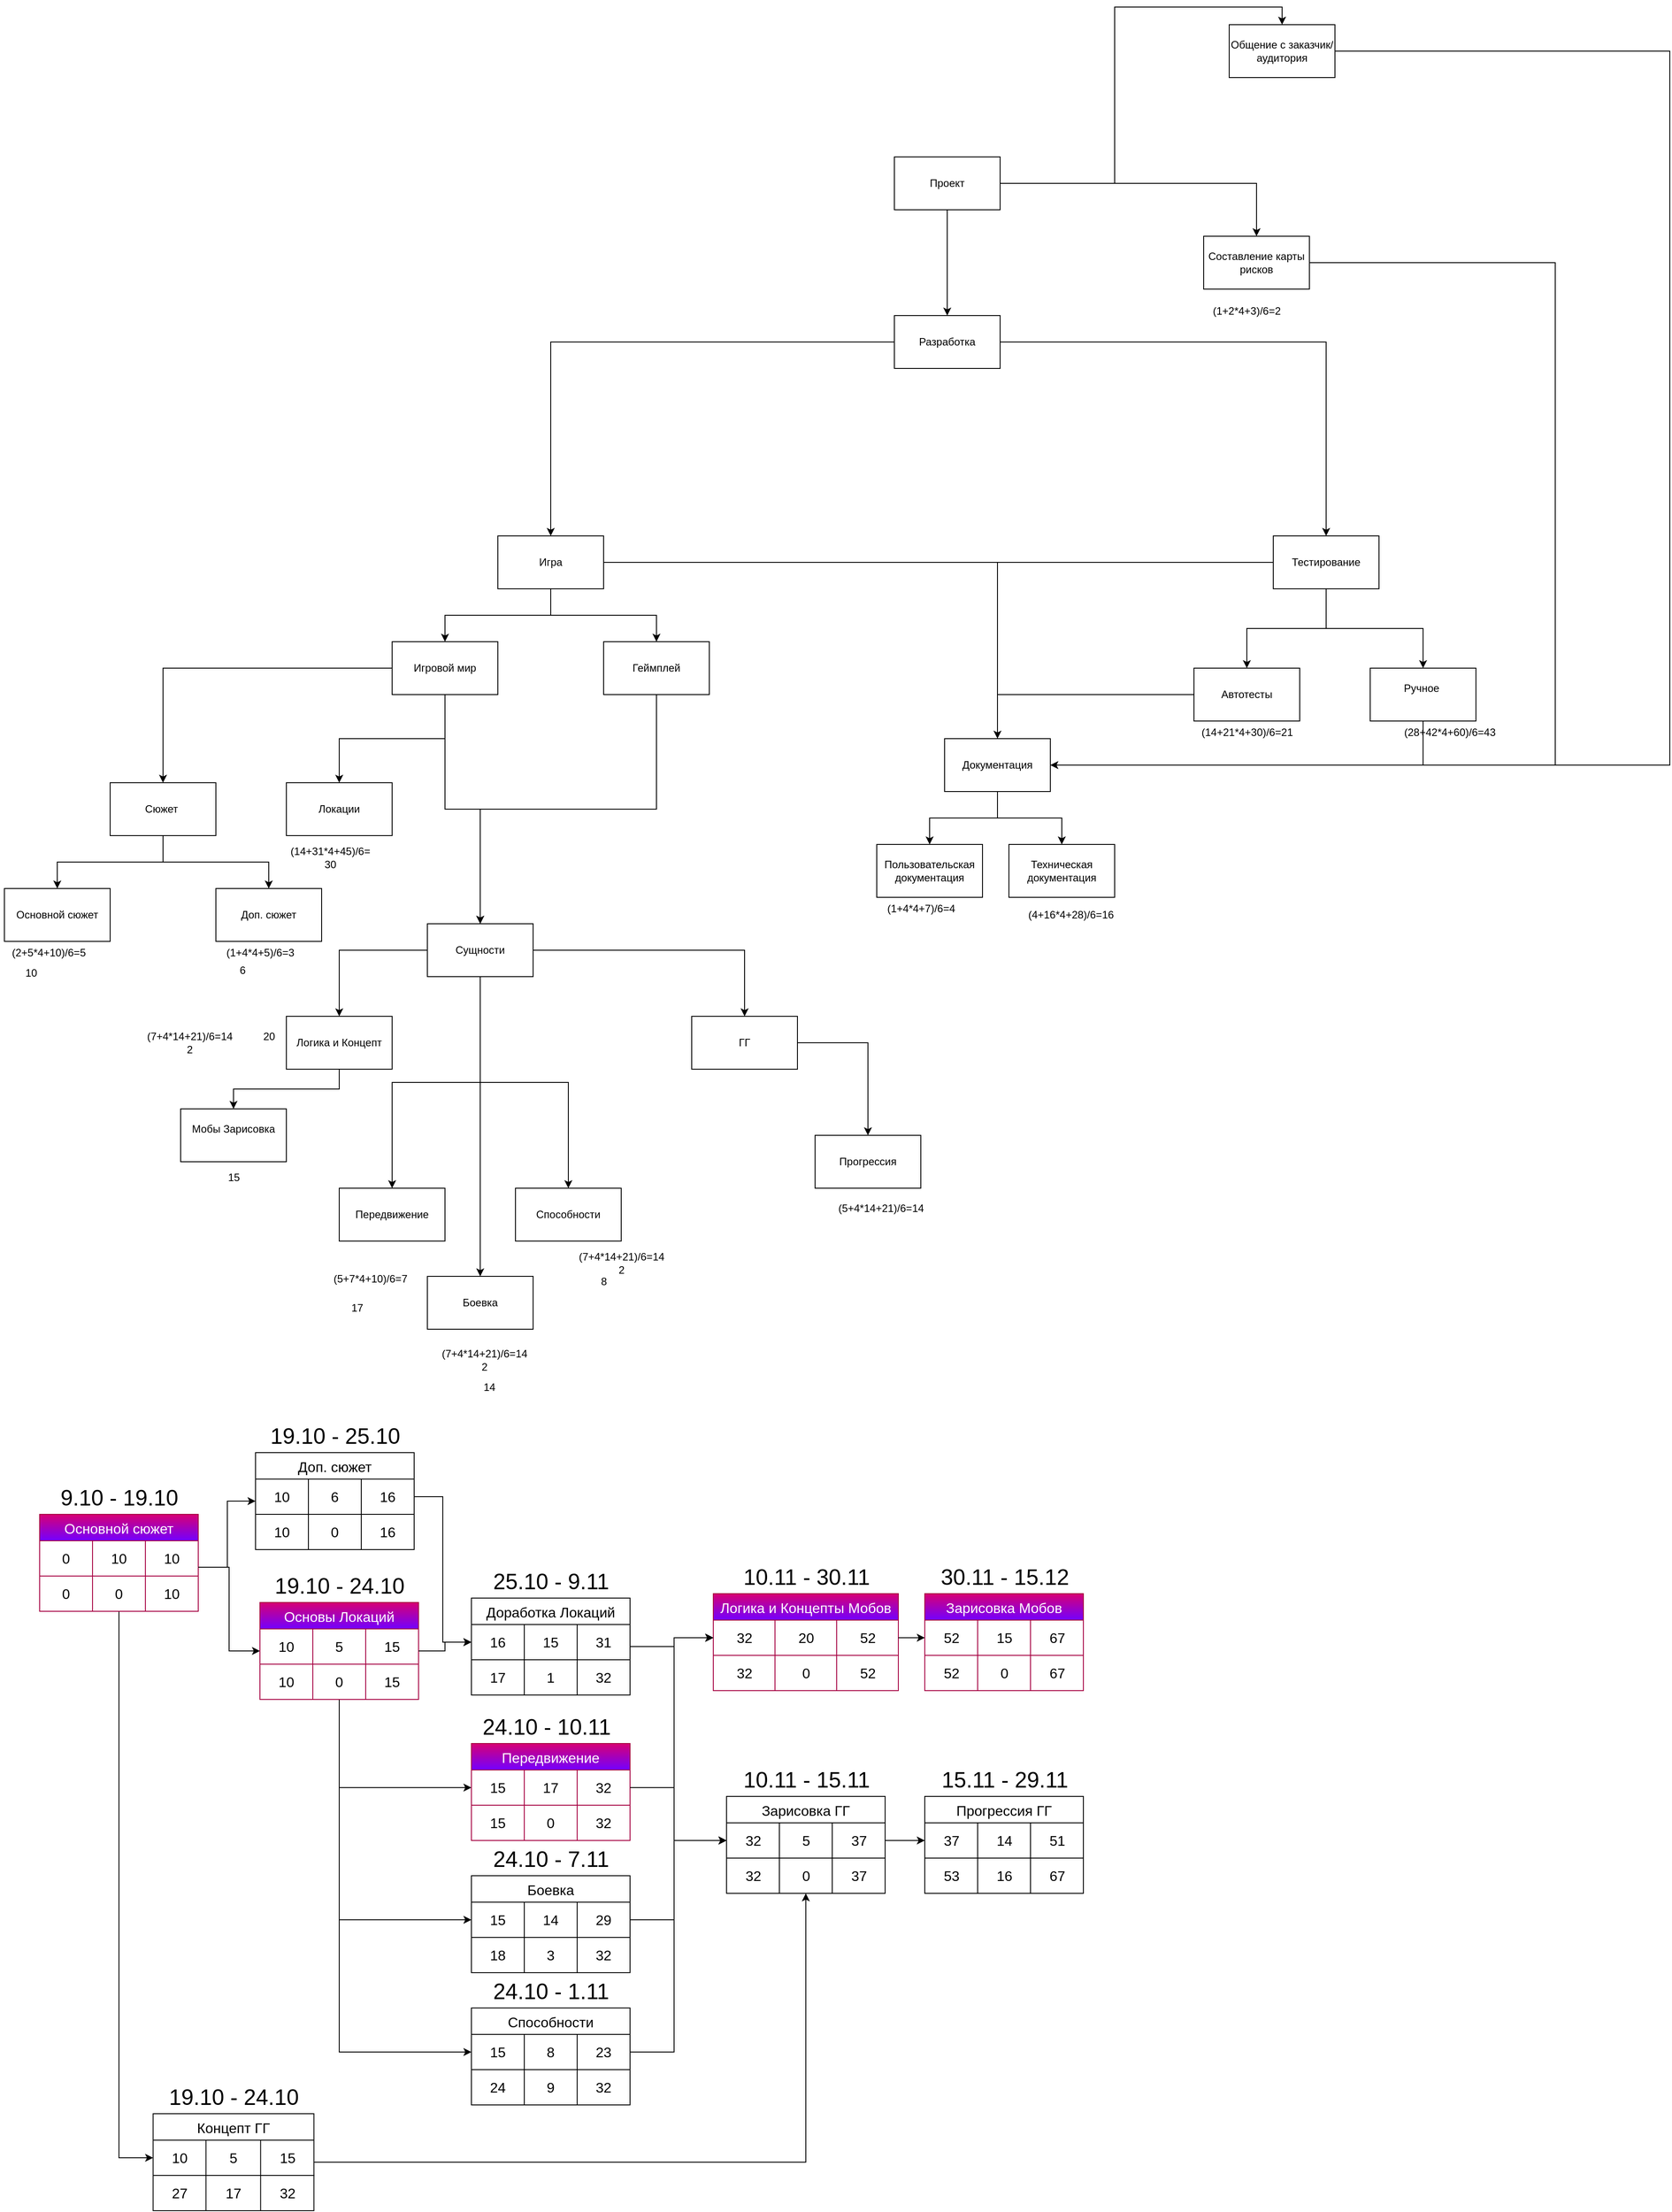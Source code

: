<mxfile version="24.8.2">
  <diagram name="Страница — 1" id="gl6WCpYSbq4oxKbR9gq9">
    <mxGraphModel dx="2228" dy="2476" grid="1" gridSize="10" guides="1" tooltips="1" connect="1" arrows="1" fold="1" page="1" pageScale="1" pageWidth="827" pageHeight="1169" math="0" shadow="0">
      <root>
        <mxCell id="0" />
        <mxCell id="1" parent="0" />
        <mxCell id="QfBa_NRsaj0C0XFUb862-2" style="edgeStyle=orthogonalEdgeStyle;rounded=0;orthogonalLoop=1;jettySize=auto;html=1;entryX=0.5;entryY=0;entryDx=0;entryDy=0;" parent="1" source="OvJl5cceL6oGE62QNtYn-1" target="QfBa_NRsaj0C0XFUb862-1" edge="1">
          <mxGeometry relative="1" as="geometry" />
        </mxCell>
        <mxCell id="QfBa_NRsaj0C0XFUb862-3" style="edgeStyle=orthogonalEdgeStyle;rounded=0;orthogonalLoop=1;jettySize=auto;html=1;entryX=0.5;entryY=0;entryDx=0;entryDy=0;" parent="1" source="OvJl5cceL6oGE62QNtYn-1" target="OvJl5cceL6oGE62QNtYn-2" edge="1">
          <mxGeometry relative="1" as="geometry" />
        </mxCell>
        <mxCell id="OvJl5cceL6oGE62QNtYn-25" style="edgeStyle=orthogonalEdgeStyle;rounded=0;orthogonalLoop=1;jettySize=auto;html=1;entryX=0.5;entryY=0;entryDx=0;entryDy=0;" parent="1" source="OvJl5cceL6oGE62QNtYn-1" target="OvJl5cceL6oGE62QNtYn-24" edge="1">
          <mxGeometry relative="1" as="geometry" />
        </mxCell>
        <mxCell id="OvJl5cceL6oGE62QNtYn-1" value="Игра" style="rounded=0;whiteSpace=wrap;html=1;" parent="1" vertex="1">
          <mxGeometry x="320" y="40" width="120" height="60" as="geometry" />
        </mxCell>
        <mxCell id="QfBa_NRsaj0C0XFUb862-4" style="edgeStyle=orthogonalEdgeStyle;rounded=0;orthogonalLoop=1;jettySize=auto;html=1;entryX=0.5;entryY=0;entryDx=0;entryDy=0;" parent="1" source="QfBa_NRsaj0C0XFUb862-1" target="OvJl5cceL6oGE62QNtYn-3" edge="1">
          <mxGeometry relative="1" as="geometry" />
        </mxCell>
        <mxCell id="QfBa_NRsaj0C0XFUb862-6" style="edgeStyle=orthogonalEdgeStyle;rounded=0;orthogonalLoop=1;jettySize=auto;html=1;entryX=0.5;entryY=0;entryDx=0;entryDy=0;" parent="1" source="QfBa_NRsaj0C0XFUb862-1" target="QfBa_NRsaj0C0XFUb862-5" edge="1">
          <mxGeometry relative="1" as="geometry" />
        </mxCell>
        <mxCell id="OvJl5cceL6oGE62QNtYn-14" style="edgeStyle=orthogonalEdgeStyle;rounded=0;orthogonalLoop=1;jettySize=auto;html=1;entryX=0.5;entryY=0;entryDx=0;entryDy=0;" parent="1" source="QfBa_NRsaj0C0XFUb862-1" target="OvJl5cceL6oGE62QNtYn-12" edge="1">
          <mxGeometry relative="1" as="geometry" />
        </mxCell>
        <mxCell id="QfBa_NRsaj0C0XFUb862-1" value="Игровой мир" style="rounded=0;whiteSpace=wrap;html=1;" parent="1" vertex="1">
          <mxGeometry x="200" y="160" width="120" height="60" as="geometry" />
        </mxCell>
        <mxCell id="OvJl5cceL6oGE62QNtYn-15" style="edgeStyle=orthogonalEdgeStyle;rounded=0;orthogonalLoop=1;jettySize=auto;html=1;entryX=0.5;entryY=0;entryDx=0;entryDy=0;" parent="1" source="OvJl5cceL6oGE62QNtYn-2" target="OvJl5cceL6oGE62QNtYn-12" edge="1">
          <mxGeometry relative="1" as="geometry">
            <Array as="points">
              <mxPoint x="500" y="350" />
              <mxPoint x="300" y="350" />
            </Array>
          </mxGeometry>
        </mxCell>
        <mxCell id="OvJl5cceL6oGE62QNtYn-2" value="Геймплей" style="rounded=0;whiteSpace=wrap;html=1;" parent="1" vertex="1">
          <mxGeometry x="440" y="160" width="120" height="60" as="geometry" />
        </mxCell>
        <mxCell id="OvJl5cceL6oGE62QNtYn-3" value="Локации" style="rounded=0;whiteSpace=wrap;html=1;" parent="1" vertex="1">
          <mxGeometry x="80" y="320" width="120" height="60" as="geometry" />
        </mxCell>
        <mxCell id="QfBa_NRsaj0C0XFUb862-10" style="edgeStyle=orthogonalEdgeStyle;rounded=0;orthogonalLoop=1;jettySize=auto;html=1;entryX=0.5;entryY=0;entryDx=0;entryDy=0;" parent="1" source="QfBa_NRsaj0C0XFUb862-5" target="QfBa_NRsaj0C0XFUb862-9" edge="1">
          <mxGeometry relative="1" as="geometry" />
        </mxCell>
        <mxCell id="QfBa_NRsaj0C0XFUb862-11" style="edgeStyle=orthogonalEdgeStyle;rounded=0;orthogonalLoop=1;jettySize=auto;html=1;" parent="1" source="QfBa_NRsaj0C0XFUb862-5" target="OvJl5cceL6oGE62QNtYn-21" edge="1">
          <mxGeometry relative="1" as="geometry" />
        </mxCell>
        <mxCell id="QfBa_NRsaj0C0XFUb862-5" value="Сюжет&amp;nbsp;" style="rounded=0;whiteSpace=wrap;html=1;" parent="1" vertex="1">
          <mxGeometry x="-120" y="320" width="120" height="60" as="geometry" />
        </mxCell>
        <mxCell id="OvJl5cceL6oGE62QNtYn-20" style="edgeStyle=orthogonalEdgeStyle;rounded=0;orthogonalLoop=1;jettySize=auto;html=1;" parent="1" source="OvJl5cceL6oGE62QNtYn-4" target="OvJl5cceL6oGE62QNtYn-19" edge="1">
          <mxGeometry relative="1" as="geometry" />
        </mxCell>
        <mxCell id="OvJl5cceL6oGE62QNtYn-4" value="Логика и Концепт" style="rounded=0;whiteSpace=wrap;html=1;" parent="1" vertex="1">
          <mxGeometry x="80" y="585" width="120" height="60" as="geometry" />
        </mxCell>
        <mxCell id="OvJl5cceL6oGE62QNtYn-6" value="Способности" style="rounded=0;whiteSpace=wrap;html=1;" parent="1" vertex="1">
          <mxGeometry x="340" y="780" width="120" height="60" as="geometry" />
        </mxCell>
        <mxCell id="OvJl5cceL6oGE62QNtYn-8" value="Передвижение" style="rounded=0;whiteSpace=wrap;html=1;" parent="1" vertex="1">
          <mxGeometry x="140" y="780" width="120" height="60" as="geometry" />
        </mxCell>
        <mxCell id="OvJl5cceL6oGE62QNtYn-10" value="Боевка" style="rounded=0;whiteSpace=wrap;html=1;" parent="1" vertex="1">
          <mxGeometry x="240" y="880" width="120" height="60" as="geometry" />
        </mxCell>
        <mxCell id="QfBa_NRsaj0C0XFUb862-7" style="edgeStyle=orthogonalEdgeStyle;rounded=0;orthogonalLoop=1;jettySize=auto;html=1;entryX=0.5;entryY=0;entryDx=0;entryDy=0;" parent="1" source="OvJl5cceL6oGE62QNtYn-12" target="OvJl5cceL6oGE62QNtYn-13" edge="1">
          <mxGeometry relative="1" as="geometry" />
        </mxCell>
        <mxCell id="QfBa_NRsaj0C0XFUb862-8" style="edgeStyle=orthogonalEdgeStyle;rounded=0;orthogonalLoop=1;jettySize=auto;html=1;" parent="1" source="OvJl5cceL6oGE62QNtYn-12" target="OvJl5cceL6oGE62QNtYn-4" edge="1">
          <mxGeometry relative="1" as="geometry" />
        </mxCell>
        <mxCell id="OvJl5cceL6oGE62QNtYn-16" style="edgeStyle=orthogonalEdgeStyle;rounded=0;orthogonalLoop=1;jettySize=auto;html=1;entryX=0.5;entryY=0;entryDx=0;entryDy=0;" parent="1" source="OvJl5cceL6oGE62QNtYn-12" target="OvJl5cceL6oGE62QNtYn-8" edge="1">
          <mxGeometry relative="1" as="geometry" />
        </mxCell>
        <mxCell id="OvJl5cceL6oGE62QNtYn-17" style="edgeStyle=orthogonalEdgeStyle;rounded=0;orthogonalLoop=1;jettySize=auto;html=1;" parent="1" source="OvJl5cceL6oGE62QNtYn-12" target="OvJl5cceL6oGE62QNtYn-10" edge="1">
          <mxGeometry relative="1" as="geometry" />
        </mxCell>
        <mxCell id="OvJl5cceL6oGE62QNtYn-18" style="edgeStyle=orthogonalEdgeStyle;rounded=0;orthogonalLoop=1;jettySize=auto;html=1;" parent="1" source="OvJl5cceL6oGE62QNtYn-12" target="OvJl5cceL6oGE62QNtYn-6" edge="1">
          <mxGeometry relative="1" as="geometry" />
        </mxCell>
        <mxCell id="OvJl5cceL6oGE62QNtYn-12" value="Сущности" style="rounded=0;whiteSpace=wrap;html=1;" parent="1" vertex="1">
          <mxGeometry x="240" y="480" width="120" height="60" as="geometry" />
        </mxCell>
        <mxCell id="QfBa_NRsaj0C0XFUb862-13" style="edgeStyle=orthogonalEdgeStyle;rounded=0;orthogonalLoop=1;jettySize=auto;html=1;entryX=0.5;entryY=0;entryDx=0;entryDy=0;" parent="1" source="OvJl5cceL6oGE62QNtYn-13" target="QfBa_NRsaj0C0XFUb862-12" edge="1">
          <mxGeometry relative="1" as="geometry" />
        </mxCell>
        <mxCell id="OvJl5cceL6oGE62QNtYn-13" value="ГГ" style="rounded=0;whiteSpace=wrap;html=1;" parent="1" vertex="1">
          <mxGeometry x="540" y="585" width="120" height="60" as="geometry" />
        </mxCell>
        <mxCell id="OvJl5cceL6oGE62QNtYn-19" value="&lt;div&gt;Мобы Зарисовка&lt;/div&gt;&lt;div&gt;&lt;br&gt;&lt;/div&gt;" style="rounded=0;whiteSpace=wrap;html=1;" parent="1" vertex="1">
          <mxGeometry x="-40" y="690" width="120" height="60" as="geometry" />
        </mxCell>
        <mxCell id="OvJl5cceL6oGE62QNtYn-21" value="Основной сюжет" style="rounded=0;whiteSpace=wrap;html=1;" parent="1" vertex="1">
          <mxGeometry x="-240" y="440" width="120" height="60" as="geometry" />
        </mxCell>
        <mxCell id="QfBa_NRsaj0C0XFUb862-9" value="Доп. сюжет" style="rounded=0;whiteSpace=wrap;html=1;" parent="1" vertex="1">
          <mxGeometry y="440" width="120" height="60" as="geometry" />
        </mxCell>
        <mxCell id="QfBa_NRsaj0C0XFUb862-12" value="Прогрессия" style="rounded=0;whiteSpace=wrap;html=1;" parent="1" vertex="1">
          <mxGeometry x="680" y="720" width="120" height="60" as="geometry" />
        </mxCell>
        <mxCell id="OvJl5cceL6oGE62QNtYn-28" style="edgeStyle=orthogonalEdgeStyle;rounded=0;orthogonalLoop=1;jettySize=auto;html=1;" parent="1" source="OvJl5cceL6oGE62QNtYn-22" target="OvJl5cceL6oGE62QNtYn-1" edge="1">
          <mxGeometry relative="1" as="geometry" />
        </mxCell>
        <mxCell id="OvJl5cceL6oGE62QNtYn-29" style="edgeStyle=orthogonalEdgeStyle;rounded=0;orthogonalLoop=1;jettySize=auto;html=1;entryX=0.5;entryY=0;entryDx=0;entryDy=0;" parent="1" source="OvJl5cceL6oGE62QNtYn-22" target="OvJl5cceL6oGE62QNtYn-23" edge="1">
          <mxGeometry relative="1" as="geometry" />
        </mxCell>
        <mxCell id="OvJl5cceL6oGE62QNtYn-22" value="Разработка" style="rounded=0;whiteSpace=wrap;html=1;" parent="1" vertex="1">
          <mxGeometry x="770" y="-210" width="120" height="60" as="geometry" />
        </mxCell>
        <mxCell id="OvJl5cceL6oGE62QNtYn-26" style="edgeStyle=orthogonalEdgeStyle;rounded=0;orthogonalLoop=1;jettySize=auto;html=1;entryX=0.5;entryY=0;entryDx=0;entryDy=0;endArrow=none;endFill=0;" parent="1" source="OvJl5cceL6oGE62QNtYn-23" target="OvJl5cceL6oGE62QNtYn-24" edge="1">
          <mxGeometry relative="1" as="geometry" />
        </mxCell>
        <mxCell id="QfBa_NRsaj0C0XFUb862-15" style="edgeStyle=orthogonalEdgeStyle;rounded=0;orthogonalLoop=1;jettySize=auto;html=1;entryX=0.5;entryY=0;entryDx=0;entryDy=0;" parent="1" source="OvJl5cceL6oGE62QNtYn-23" target="QfBa_NRsaj0C0XFUb862-14" edge="1">
          <mxGeometry relative="1" as="geometry" />
        </mxCell>
        <mxCell id="OvJl5cceL6oGE62QNtYn-23" value="Тестирование" style="rounded=0;whiteSpace=wrap;html=1;" parent="1" vertex="1">
          <mxGeometry x="1200" y="40" width="120" height="60" as="geometry" />
        </mxCell>
        <mxCell id="QfBa_NRsaj0C0XFUb862-17" style="edgeStyle=orthogonalEdgeStyle;rounded=0;orthogonalLoop=1;jettySize=auto;html=1;entryX=0.5;entryY=0;entryDx=0;entryDy=0;" parent="1" source="OvJl5cceL6oGE62QNtYn-24" target="OvJl5cceL6oGE62QNtYn-33" edge="1">
          <mxGeometry relative="1" as="geometry" />
        </mxCell>
        <mxCell id="QfBa_NRsaj0C0XFUb862-18" style="edgeStyle=orthogonalEdgeStyle;rounded=0;orthogonalLoop=1;jettySize=auto;html=1;entryX=0.5;entryY=0;entryDx=0;entryDy=0;" parent="1" source="OvJl5cceL6oGE62QNtYn-24" target="OvJl5cceL6oGE62QNtYn-34" edge="1">
          <mxGeometry relative="1" as="geometry" />
        </mxCell>
        <mxCell id="OvJl5cceL6oGE62QNtYn-24" value="Документация" style="rounded=0;whiteSpace=wrap;html=1;" parent="1" vertex="1">
          <mxGeometry x="827" y="270" width="120" height="60" as="geometry" />
        </mxCell>
        <mxCell id="OvJl5cceL6oGE62QNtYn-27" value="Общение с заказчик/аудитория" style="rounded=0;whiteSpace=wrap;html=1;" parent="1" vertex="1">
          <mxGeometry x="1150" y="-540" width="120" height="60" as="geometry" />
        </mxCell>
        <mxCell id="OvJl5cceL6oGE62QNtYn-43" style="edgeStyle=orthogonalEdgeStyle;rounded=0;orthogonalLoop=1;jettySize=auto;html=1;endArrow=none;endFill=0;" parent="1" source="OvJl5cceL6oGE62QNtYn-31" target="OvJl5cceL6oGE62QNtYn-24" edge="1">
          <mxGeometry relative="1" as="geometry" />
        </mxCell>
        <mxCell id="OvJl5cceL6oGE62QNtYn-31" value="Автотесты" style="rounded=0;whiteSpace=wrap;html=1;" parent="1" vertex="1">
          <mxGeometry x="1110" y="190" width="120" height="60" as="geometry" />
        </mxCell>
        <mxCell id="OvJl5cceL6oGE62QNtYn-32" style="edgeStyle=orthogonalEdgeStyle;rounded=0;orthogonalLoop=1;jettySize=auto;html=1;" parent="1" source="OvJl5cceL6oGE62QNtYn-23" target="OvJl5cceL6oGE62QNtYn-31" edge="1">
          <mxGeometry relative="1" as="geometry" />
        </mxCell>
        <mxCell id="QfBa_NRsaj0C0XFUb862-22" style="edgeStyle=orthogonalEdgeStyle;rounded=0;orthogonalLoop=1;jettySize=auto;html=1;endArrow=none;endFill=0;" parent="1" source="QfBa_NRsaj0C0XFUb862-14" target="OvJl5cceL6oGE62QNtYn-24" edge="1">
          <mxGeometry relative="1" as="geometry">
            <Array as="points">
              <mxPoint x="1370" y="300" />
            </Array>
          </mxGeometry>
        </mxCell>
        <mxCell id="QfBa_NRsaj0C0XFUb862-14" value="Ручное&amp;nbsp;&lt;div&gt;&lt;br&gt;&lt;/div&gt;" style="rounded=0;whiteSpace=wrap;html=1;" parent="1" vertex="1">
          <mxGeometry x="1310" y="190" width="120" height="60" as="geometry" />
        </mxCell>
        <mxCell id="OvJl5cceL6oGE62QNtYn-33" value="Пользовательская документация" style="rounded=0;whiteSpace=wrap;html=1;" parent="1" vertex="1">
          <mxGeometry x="750" y="390" width="120" height="60" as="geometry" />
        </mxCell>
        <mxCell id="OvJl5cceL6oGE62QNtYn-34" value="Техническая документация" style="rounded=0;whiteSpace=wrap;html=1;" parent="1" vertex="1">
          <mxGeometry x="900" y="390" width="120" height="60" as="geometry" />
        </mxCell>
        <mxCell id="OvJl5cceL6oGE62QNtYn-39" style="edgeStyle=orthogonalEdgeStyle;rounded=0;orthogonalLoop=1;jettySize=auto;html=1;" parent="1" source="OvJl5cceL6oGE62QNtYn-35" target="OvJl5cceL6oGE62QNtYn-38" edge="1">
          <mxGeometry relative="1" as="geometry" />
        </mxCell>
        <mxCell id="QfBa_NRsaj0C0XFUb862-19" style="edgeStyle=orthogonalEdgeStyle;rounded=0;orthogonalLoop=1;jettySize=auto;html=1;entryX=0.5;entryY=0;entryDx=0;entryDy=0;" parent="1" source="OvJl5cceL6oGE62QNtYn-35" target="OvJl5cceL6oGE62QNtYn-27" edge="1">
          <mxGeometry relative="1" as="geometry" />
        </mxCell>
        <mxCell id="QfBa_NRsaj0C0XFUb862-20" style="edgeStyle=orthogonalEdgeStyle;rounded=0;orthogonalLoop=1;jettySize=auto;html=1;" parent="1" source="OvJl5cceL6oGE62QNtYn-35" target="OvJl5cceL6oGE62QNtYn-22" edge="1">
          <mxGeometry relative="1" as="geometry" />
        </mxCell>
        <mxCell id="OvJl5cceL6oGE62QNtYn-35" value="Проект" style="rounded=0;whiteSpace=wrap;html=1;" parent="1" vertex="1">
          <mxGeometry x="770" y="-390" width="120" height="60" as="geometry" />
        </mxCell>
        <mxCell id="OvJl5cceL6oGE62QNtYn-40" style="edgeStyle=orthogonalEdgeStyle;rounded=0;orthogonalLoop=1;jettySize=auto;html=1;endArrow=classic;endFill=1;" parent="1" source="OvJl5cceL6oGE62QNtYn-38" target="OvJl5cceL6oGE62QNtYn-24" edge="1">
          <mxGeometry relative="1" as="geometry">
            <Array as="points">
              <mxPoint x="1520" y="-270" />
              <mxPoint x="1520" y="300" />
            </Array>
          </mxGeometry>
        </mxCell>
        <mxCell id="OvJl5cceL6oGE62QNtYn-38" value="Составление карты рисков" style="rounded=0;whiteSpace=wrap;html=1;" parent="1" vertex="1">
          <mxGeometry x="1121" y="-300" width="120" height="60" as="geometry" />
        </mxCell>
        <mxCell id="QfBa_NRsaj0C0XFUb862-21" style="edgeStyle=orthogonalEdgeStyle;rounded=0;orthogonalLoop=1;jettySize=auto;html=1;entryX=1;entryY=0.5;entryDx=0;entryDy=0;endArrow=none;endFill=0;" parent="1" source="OvJl5cceL6oGE62QNtYn-27" target="OvJl5cceL6oGE62QNtYn-24" edge="1">
          <mxGeometry relative="1" as="geometry">
            <Array as="points">
              <mxPoint x="1650" y="-510" />
              <mxPoint x="1650" y="300" />
            </Array>
          </mxGeometry>
        </mxCell>
        <mxCell id="FdfTA5ZnZw9Hg_0CzVoa-1" value="&lt;div&gt;(7+4*14+21)/6=14&lt;/div&gt;2" style="text;html=1;align=center;verticalAlign=middle;whiteSpace=wrap;rounded=0;" parent="1" vertex="1">
          <mxGeometry x="230" y="960" width="150" height="30" as="geometry" />
        </mxCell>
        <mxCell id="FdfTA5ZnZw9Hg_0CzVoa-3" value="(5+7*4+10)/6=7" style="text;html=1;align=center;verticalAlign=middle;resizable=0;points=[];autosize=1;strokeColor=none;fillColor=none;" parent="1" vertex="1">
          <mxGeometry x="120" y="868" width="110" height="30" as="geometry" />
        </mxCell>
        <mxCell id="FdfTA5ZnZw9Hg_0CzVoa-4" value="&lt;div&gt;(7+4*14+21)/6=14&lt;/div&gt;2" style="text;html=1;align=center;verticalAlign=middle;resizable=0;points=[];autosize=1;strokeColor=none;fillColor=none;" parent="1" vertex="1">
          <mxGeometry x="400" y="845" width="120" height="40" as="geometry" />
        </mxCell>
        <mxCell id="FdfTA5ZnZw9Hg_0CzVoa-5" value="&lt;div&gt;(7+4*14+21)/6=14&lt;/div&gt;2" style="text;html=1;align=center;verticalAlign=middle;resizable=0;points=[];autosize=1;strokeColor=none;fillColor=none;" parent="1" vertex="1">
          <mxGeometry x="-90" y="595" width="120" height="40" as="geometry" />
        </mxCell>
        <mxCell id="FdfTA5ZnZw9Hg_0CzVoa-6" value="&lt;div&gt;(5+4*14+21)/6=14&lt;/div&gt;&lt;div&gt;&lt;br&gt;&lt;/div&gt;" style="text;html=1;align=center;verticalAlign=middle;whiteSpace=wrap;rounded=0;" parent="1" vertex="1">
          <mxGeometry x="680" y="795" width="150" height="30" as="geometry" />
        </mxCell>
        <mxCell id="FdfTA5ZnZw9Hg_0CzVoa-7" value="(2+5*4+10)/6=5" style="text;html=1;align=center;verticalAlign=middle;resizable=0;points=[];autosize=1;strokeColor=none;fillColor=none;" parent="1" vertex="1">
          <mxGeometry x="-245" y="498" width="110" height="30" as="geometry" />
        </mxCell>
        <mxCell id="FdfTA5ZnZw9Hg_0CzVoa-8" value="(1+4*4+5)/6=3" style="text;html=1;align=center;verticalAlign=middle;resizable=0;points=[];autosize=1;strokeColor=none;fillColor=none;" parent="1" vertex="1">
          <mxGeometry y="498" width="100" height="30" as="geometry" />
        </mxCell>
        <mxCell id="FdfTA5ZnZw9Hg_0CzVoa-9" value="(14+31*4+45)/6= 30" style="text;html=1;align=center;verticalAlign=middle;whiteSpace=wrap;rounded=0;" parent="1" vertex="1">
          <mxGeometry x="100" y="390" width="60" height="30" as="geometry" />
        </mxCell>
        <mxCell id="FdfTA5ZnZw9Hg_0CzVoa-10" value="(1+4*4+7)/6=4" style="text;html=1;align=center;verticalAlign=middle;resizable=0;points=[];autosize=1;strokeColor=none;fillColor=none;" parent="1" vertex="1">
          <mxGeometry x="750" y="448" width="100" height="30" as="geometry" />
        </mxCell>
        <mxCell id="FdfTA5ZnZw9Hg_0CzVoa-11" value="&lt;div&gt;(4+16*4+28)/6=16&lt;/div&gt;" style="text;html=1;align=center;verticalAlign=middle;resizable=0;points=[];autosize=1;strokeColor=none;fillColor=none;" parent="1" vertex="1">
          <mxGeometry x="910" y="455" width="120" height="30" as="geometry" />
        </mxCell>
        <mxCell id="FdfTA5ZnZw9Hg_0CzVoa-12" value="(14+21*4+30)/6=21" style="text;html=1;align=center;verticalAlign=middle;resizable=0;points=[];autosize=1;strokeColor=none;fillColor=none;" parent="1" vertex="1">
          <mxGeometry x="1105" y="248" width="130" height="30" as="geometry" />
        </mxCell>
        <mxCell id="FdfTA5ZnZw9Hg_0CzVoa-13" value="(28+42*4+60)/6=43" style="text;html=1;align=center;verticalAlign=middle;resizable=0;points=[];autosize=1;strokeColor=none;fillColor=none;" parent="1" vertex="1">
          <mxGeometry x="1335" y="248" width="130" height="30" as="geometry" />
        </mxCell>
        <mxCell id="FdfTA5ZnZw9Hg_0CzVoa-14" value="(1+2*4+3)/6=2" style="text;html=1;align=center;verticalAlign=middle;whiteSpace=wrap;rounded=0;" parent="1" vertex="1">
          <mxGeometry x="1140" y="-230" width="60" height="30" as="geometry" />
        </mxCell>
        <mxCell id="SYsngTqQPziFnHSc1DKN-1" value="&lt;div&gt;14 &lt;br&gt;&lt;/div&gt;&lt;div&gt;&lt;br&gt;&lt;/div&gt;" style="text;html=1;align=center;verticalAlign=middle;resizable=0;points=[];autosize=1;strokeColor=none;fillColor=none;" parent="1" vertex="1">
          <mxGeometry x="290" y="993" width="40" height="40" as="geometry" />
        </mxCell>
        <mxCell id="SYsngTqQPziFnHSc1DKN-2" value="&lt;div&gt;17&lt;/div&gt;&lt;div&gt;&lt;br&gt;&lt;/div&gt;" style="text;html=1;align=center;verticalAlign=middle;resizable=0;points=[];autosize=1;strokeColor=none;fillColor=none;" parent="1" vertex="1">
          <mxGeometry x="140" y="903" width="40" height="40" as="geometry" />
        </mxCell>
        <mxCell id="SYsngTqQPziFnHSc1DKN-3" value="&lt;div&gt;8&lt;/div&gt;&lt;div&gt;&lt;br&gt;&lt;/div&gt;" style="text;html=1;align=center;verticalAlign=middle;resizable=0;points=[];autosize=1;strokeColor=none;fillColor=none;" parent="1" vertex="1">
          <mxGeometry x="425" y="873" width="30" height="40" as="geometry" />
        </mxCell>
        <mxCell id="SYsngTqQPziFnHSc1DKN-4" value="&lt;div&gt;20&lt;/div&gt;&lt;div&gt;&lt;br&gt;&lt;/div&gt;" style="text;html=1;align=center;verticalAlign=middle;resizable=0;points=[];autosize=1;strokeColor=none;fillColor=none;" parent="1" vertex="1">
          <mxGeometry x="40" y="595" width="40" height="40" as="geometry" />
        </mxCell>
        <mxCell id="SYsngTqQPziFnHSc1DKN-5" value="&lt;div&gt;15&lt;/div&gt;&lt;div&gt;&lt;br&gt;&lt;/div&gt;" style="text;html=1;align=center;verticalAlign=middle;resizable=0;points=[];autosize=1;strokeColor=none;fillColor=none;" parent="1" vertex="1">
          <mxGeometry y="755" width="40" height="40" as="geometry" />
        </mxCell>
        <mxCell id="SYsngTqQPziFnHSc1DKN-6" value="&lt;div&gt;10&lt;/div&gt;&lt;div&gt;&lt;br&gt;&lt;/div&gt;" style="text;html=1;align=center;verticalAlign=middle;resizable=0;points=[];autosize=1;strokeColor=none;fillColor=none;" parent="1" vertex="1">
          <mxGeometry x="-230" y="523" width="40" height="40" as="geometry" />
        </mxCell>
        <mxCell id="9V_9fHaHtwFw3LMqMybt-128" style="edgeStyle=orthogonalEdgeStyle;rounded=0;orthogonalLoop=1;jettySize=auto;html=1;" parent="1" source="9V_9fHaHtwFw3LMqMybt-2" target="9V_9fHaHtwFw3LMqMybt-26" edge="1">
          <mxGeometry relative="1" as="geometry">
            <Array as="points">
              <mxPoint x="15" y="1210" />
              <mxPoint x="15" y="1305" />
            </Array>
          </mxGeometry>
        </mxCell>
        <mxCell id="9V_9fHaHtwFw3LMqMybt-129" style="edgeStyle=orthogonalEdgeStyle;rounded=0;orthogonalLoop=1;jettySize=auto;html=1;entryX=0;entryY=0.5;entryDx=0;entryDy=0;" parent="1" source="9V_9fHaHtwFw3LMqMybt-2" target="9V_9fHaHtwFw3LMqMybt-100" edge="1">
          <mxGeometry relative="1" as="geometry" />
        </mxCell>
        <mxCell id="9V_9fHaHtwFw3LMqMybt-2" value="Основной сюжет" style="shape=table;startSize=30;container=1;collapsible=0;childLayout=tableLayout;strokeColor=#A50040;fontSize=16;fillColor=#d80073;fontColor=#ffffff;gradientColor=#7300ff;swimlaneFillColor=none;shadow=0;" parent="1" vertex="1">
          <mxGeometry x="-200" y="1150" width="180" height="110" as="geometry" />
        </mxCell>
        <mxCell id="9V_9fHaHtwFw3LMqMybt-3" value="" style="shape=tableRow;horizontal=0;startSize=0;swimlaneHead=0;swimlaneBody=0;strokeColor=inherit;top=0;left=0;bottom=0;right=0;collapsible=0;dropTarget=0;fillColor=none;points=[[0,0.5],[1,0.5]];portConstraint=eastwest;fontSize=16;" parent="9V_9fHaHtwFw3LMqMybt-2" vertex="1">
          <mxGeometry y="30" width="180" height="40" as="geometry" />
        </mxCell>
        <mxCell id="9V_9fHaHtwFw3LMqMybt-4" value="0" style="shape=partialRectangle;html=1;whiteSpace=wrap;connectable=0;strokeColor=inherit;overflow=hidden;fillColor=none;top=0;left=0;bottom=0;right=0;pointerEvents=1;fontSize=16;" parent="9V_9fHaHtwFw3LMqMybt-3" vertex="1">
          <mxGeometry width="60" height="40" as="geometry">
            <mxRectangle width="60" height="40" as="alternateBounds" />
          </mxGeometry>
        </mxCell>
        <mxCell id="9V_9fHaHtwFw3LMqMybt-5" value="10" style="shape=partialRectangle;html=1;whiteSpace=wrap;connectable=0;strokeColor=inherit;overflow=hidden;fillColor=none;top=0;left=0;bottom=0;right=0;pointerEvents=1;fontSize=16;" parent="9V_9fHaHtwFw3LMqMybt-3" vertex="1">
          <mxGeometry x="60" width="60" height="40" as="geometry">
            <mxRectangle width="60" height="40" as="alternateBounds" />
          </mxGeometry>
        </mxCell>
        <mxCell id="9V_9fHaHtwFw3LMqMybt-6" value="10" style="shape=partialRectangle;html=1;whiteSpace=wrap;connectable=0;strokeColor=inherit;overflow=hidden;fillColor=none;top=0;left=0;bottom=0;right=0;pointerEvents=1;fontSize=16;" parent="9V_9fHaHtwFw3LMqMybt-3" vertex="1">
          <mxGeometry x="120" width="60" height="40" as="geometry">
            <mxRectangle width="60" height="40" as="alternateBounds" />
          </mxGeometry>
        </mxCell>
        <mxCell id="9V_9fHaHtwFw3LMqMybt-7" value="" style="shape=tableRow;horizontal=0;startSize=0;swimlaneHead=0;swimlaneBody=0;strokeColor=inherit;top=0;left=0;bottom=0;right=0;collapsible=0;dropTarget=0;fillColor=none;points=[[0,0.5],[1,0.5]];portConstraint=eastwest;fontSize=16;" parent="9V_9fHaHtwFw3LMqMybt-2" vertex="1">
          <mxGeometry y="70" width="180" height="40" as="geometry" />
        </mxCell>
        <mxCell id="9V_9fHaHtwFw3LMqMybt-8" value="0" style="shape=partialRectangle;html=1;whiteSpace=wrap;connectable=0;strokeColor=inherit;overflow=hidden;fillColor=none;top=0;left=0;bottom=0;right=0;pointerEvents=1;fontSize=16;" parent="9V_9fHaHtwFw3LMqMybt-7" vertex="1">
          <mxGeometry width="60" height="40" as="geometry">
            <mxRectangle width="60" height="40" as="alternateBounds" />
          </mxGeometry>
        </mxCell>
        <mxCell id="9V_9fHaHtwFw3LMqMybt-9" value="0" style="shape=partialRectangle;html=1;whiteSpace=wrap;connectable=0;strokeColor=inherit;overflow=hidden;fillColor=none;top=0;left=0;bottom=0;right=0;pointerEvents=1;fontSize=16;" parent="9V_9fHaHtwFw3LMqMybt-7" vertex="1">
          <mxGeometry x="60" width="60" height="40" as="geometry">
            <mxRectangle width="60" height="40" as="alternateBounds" />
          </mxGeometry>
        </mxCell>
        <mxCell id="9V_9fHaHtwFw3LMqMybt-10" value="10" style="shape=partialRectangle;html=1;whiteSpace=wrap;connectable=0;strokeColor=inherit;overflow=hidden;fillColor=none;top=0;left=0;bottom=0;right=0;pointerEvents=1;fontSize=16;" parent="9V_9fHaHtwFw3LMqMybt-7" vertex="1">
          <mxGeometry x="120" width="60" height="40" as="geometry">
            <mxRectangle width="60" height="40" as="alternateBounds" />
          </mxGeometry>
        </mxCell>
        <mxCell id="9V_9fHaHtwFw3LMqMybt-16" value="Доп. сюжет" style="shape=table;startSize=30;container=1;collapsible=0;childLayout=tableLayout;strokeColor=default;fontSize=16;" parent="1" vertex="1">
          <mxGeometry x="45" y="1080" width="180" height="110" as="geometry" />
        </mxCell>
        <mxCell id="9V_9fHaHtwFw3LMqMybt-17" value="" style="shape=tableRow;horizontal=0;startSize=0;swimlaneHead=0;swimlaneBody=0;strokeColor=inherit;top=0;left=0;bottom=0;right=0;collapsible=0;dropTarget=0;fillColor=none;points=[[0,0.5],[1,0.5]];portConstraint=eastwest;fontSize=16;" parent="9V_9fHaHtwFw3LMqMybt-16" vertex="1">
          <mxGeometry y="30" width="180" height="40" as="geometry" />
        </mxCell>
        <mxCell id="9V_9fHaHtwFw3LMqMybt-18" value="10" style="shape=partialRectangle;html=1;whiteSpace=wrap;connectable=0;strokeColor=inherit;overflow=hidden;fillColor=none;top=0;left=0;bottom=0;right=0;pointerEvents=1;fontSize=16;" parent="9V_9fHaHtwFw3LMqMybt-17" vertex="1">
          <mxGeometry width="60" height="40" as="geometry">
            <mxRectangle width="60" height="40" as="alternateBounds" />
          </mxGeometry>
        </mxCell>
        <mxCell id="9V_9fHaHtwFw3LMqMybt-19" value="6" style="shape=partialRectangle;html=1;whiteSpace=wrap;connectable=0;strokeColor=inherit;overflow=hidden;fillColor=none;top=0;left=0;bottom=0;right=0;pointerEvents=1;fontSize=16;" parent="9V_9fHaHtwFw3LMqMybt-17" vertex="1">
          <mxGeometry x="60" width="60" height="40" as="geometry">
            <mxRectangle width="60" height="40" as="alternateBounds" />
          </mxGeometry>
        </mxCell>
        <mxCell id="9V_9fHaHtwFw3LMqMybt-20" value="16" style="shape=partialRectangle;html=1;whiteSpace=wrap;connectable=0;strokeColor=inherit;overflow=hidden;fillColor=none;top=0;left=0;bottom=0;right=0;pointerEvents=1;fontSize=16;" parent="9V_9fHaHtwFw3LMqMybt-17" vertex="1">
          <mxGeometry x="120" width="60" height="40" as="geometry">
            <mxRectangle width="60" height="40" as="alternateBounds" />
          </mxGeometry>
        </mxCell>
        <mxCell id="9V_9fHaHtwFw3LMqMybt-21" value="" style="shape=tableRow;horizontal=0;startSize=0;swimlaneHead=0;swimlaneBody=0;strokeColor=inherit;top=0;left=0;bottom=0;right=0;collapsible=0;dropTarget=0;fillColor=none;points=[[0,0.5],[1,0.5]];portConstraint=eastwest;fontSize=16;" parent="9V_9fHaHtwFw3LMqMybt-16" vertex="1">
          <mxGeometry y="70" width="180" height="40" as="geometry" />
        </mxCell>
        <mxCell id="9V_9fHaHtwFw3LMqMybt-22" value="10" style="shape=partialRectangle;html=1;whiteSpace=wrap;connectable=0;strokeColor=inherit;overflow=hidden;fillColor=none;top=0;left=0;bottom=0;right=0;pointerEvents=1;fontSize=16;" parent="9V_9fHaHtwFw3LMqMybt-21" vertex="1">
          <mxGeometry width="60" height="40" as="geometry">
            <mxRectangle width="60" height="40" as="alternateBounds" />
          </mxGeometry>
        </mxCell>
        <mxCell id="9V_9fHaHtwFw3LMqMybt-23" value="0" style="shape=partialRectangle;html=1;whiteSpace=wrap;connectable=0;strokeColor=inherit;overflow=hidden;fillColor=none;top=0;left=0;bottom=0;right=0;pointerEvents=1;fontSize=16;" parent="9V_9fHaHtwFw3LMqMybt-21" vertex="1">
          <mxGeometry x="60" width="60" height="40" as="geometry">
            <mxRectangle width="60" height="40" as="alternateBounds" />
          </mxGeometry>
        </mxCell>
        <mxCell id="9V_9fHaHtwFw3LMqMybt-24" value="16" style="shape=partialRectangle;html=1;whiteSpace=wrap;connectable=0;strokeColor=inherit;overflow=hidden;fillColor=none;top=0;left=0;bottom=0;right=0;pointerEvents=1;fontSize=16;" parent="9V_9fHaHtwFw3LMqMybt-21" vertex="1">
          <mxGeometry x="120" width="60" height="40" as="geometry">
            <mxRectangle width="60" height="40" as="alternateBounds" />
          </mxGeometry>
        </mxCell>
        <mxCell id="9V_9fHaHtwFw3LMqMybt-25" value="6" style="text;html=1;align=center;verticalAlign=middle;resizable=0;points=[];autosize=1;strokeColor=none;fillColor=none;" parent="1" vertex="1">
          <mxGeometry x="15" y="518" width="30" height="30" as="geometry" />
        </mxCell>
        <mxCell id="9V_9fHaHtwFw3LMqMybt-137" style="edgeStyle=orthogonalEdgeStyle;rounded=0;orthogonalLoop=1;jettySize=auto;html=1;" parent="1" source="9V_9fHaHtwFw3LMqMybt-26" target="9V_9fHaHtwFw3LMqMybt-62" edge="1">
          <mxGeometry relative="1" as="geometry">
            <Array as="points">
              <mxPoint x="140" y="1460" />
            </Array>
          </mxGeometry>
        </mxCell>
        <mxCell id="9V_9fHaHtwFw3LMqMybt-138" style="edgeStyle=orthogonalEdgeStyle;rounded=0;orthogonalLoop=1;jettySize=auto;html=1;" parent="1" source="9V_9fHaHtwFw3LMqMybt-26" target="9V_9fHaHtwFw3LMqMybt-71" edge="1">
          <mxGeometry relative="1" as="geometry">
            <Array as="points">
              <mxPoint x="140" y="1610" />
            </Array>
          </mxGeometry>
        </mxCell>
        <mxCell id="9V_9fHaHtwFw3LMqMybt-139" style="edgeStyle=orthogonalEdgeStyle;rounded=0;orthogonalLoop=1;jettySize=auto;html=1;" parent="1" source="9V_9fHaHtwFw3LMqMybt-26" target="9V_9fHaHtwFw3LMqMybt-81" edge="1">
          <mxGeometry relative="1" as="geometry">
            <Array as="points">
              <mxPoint x="140" y="1760" />
            </Array>
          </mxGeometry>
        </mxCell>
        <mxCell id="9V_9fHaHtwFw3LMqMybt-26" value="Основы Локаций" style="shape=table;startSize=30;container=1;collapsible=0;childLayout=tableLayout;strokeColor=#A50040;fontSize=16;fillColor=#d80073;fontColor=#ffffff;gradientColor=#7300ff;swimlaneFillColor=none;shadow=0;" parent="1" vertex="1">
          <mxGeometry x="50" y="1250" width="180" height="110" as="geometry" />
        </mxCell>
        <mxCell id="9V_9fHaHtwFw3LMqMybt-27" value="" style="shape=tableRow;horizontal=0;startSize=0;swimlaneHead=0;swimlaneBody=0;strokeColor=inherit;top=0;left=0;bottom=0;right=0;collapsible=0;dropTarget=0;fillColor=none;points=[[0,0.5],[1,0.5]];portConstraint=eastwest;fontSize=16;" parent="9V_9fHaHtwFw3LMqMybt-26" vertex="1">
          <mxGeometry y="30" width="180" height="40" as="geometry" />
        </mxCell>
        <mxCell id="9V_9fHaHtwFw3LMqMybt-28" value="10" style="shape=partialRectangle;html=1;whiteSpace=wrap;connectable=0;strokeColor=inherit;overflow=hidden;fillColor=none;top=0;left=0;bottom=0;right=0;pointerEvents=1;fontSize=16;" parent="9V_9fHaHtwFw3LMqMybt-27" vertex="1">
          <mxGeometry width="60" height="40" as="geometry">
            <mxRectangle width="60" height="40" as="alternateBounds" />
          </mxGeometry>
        </mxCell>
        <mxCell id="9V_9fHaHtwFw3LMqMybt-29" value="5" style="shape=partialRectangle;html=1;whiteSpace=wrap;connectable=0;strokeColor=inherit;overflow=hidden;fillColor=none;top=0;left=0;bottom=0;right=0;pointerEvents=1;fontSize=16;" parent="9V_9fHaHtwFw3LMqMybt-27" vertex="1">
          <mxGeometry x="60" width="60" height="40" as="geometry">
            <mxRectangle width="60" height="40" as="alternateBounds" />
          </mxGeometry>
        </mxCell>
        <mxCell id="9V_9fHaHtwFw3LMqMybt-30" value="15" style="shape=partialRectangle;html=1;whiteSpace=wrap;connectable=0;strokeColor=inherit;overflow=hidden;fillColor=none;top=0;left=0;bottom=0;right=0;pointerEvents=1;fontSize=16;" parent="9V_9fHaHtwFw3LMqMybt-27" vertex="1">
          <mxGeometry x="120" width="60" height="40" as="geometry">
            <mxRectangle width="60" height="40" as="alternateBounds" />
          </mxGeometry>
        </mxCell>
        <mxCell id="9V_9fHaHtwFw3LMqMybt-31" value="" style="shape=tableRow;horizontal=0;startSize=0;swimlaneHead=0;swimlaneBody=0;strokeColor=inherit;top=0;left=0;bottom=0;right=0;collapsible=0;dropTarget=0;fillColor=none;points=[[0,0.5],[1,0.5]];portConstraint=eastwest;fontSize=16;" parent="9V_9fHaHtwFw3LMqMybt-26" vertex="1">
          <mxGeometry y="70" width="180" height="40" as="geometry" />
        </mxCell>
        <mxCell id="9V_9fHaHtwFw3LMqMybt-32" value="10" style="shape=partialRectangle;html=1;whiteSpace=wrap;connectable=0;strokeColor=inherit;overflow=hidden;fillColor=none;top=0;left=0;bottom=0;right=0;pointerEvents=1;fontSize=16;" parent="9V_9fHaHtwFw3LMqMybt-31" vertex="1">
          <mxGeometry width="60" height="40" as="geometry">
            <mxRectangle width="60" height="40" as="alternateBounds" />
          </mxGeometry>
        </mxCell>
        <mxCell id="9V_9fHaHtwFw3LMqMybt-33" value="0" style="shape=partialRectangle;html=1;whiteSpace=wrap;connectable=0;strokeColor=inherit;overflow=hidden;fillColor=none;top=0;left=0;bottom=0;right=0;pointerEvents=1;fontSize=16;" parent="9V_9fHaHtwFw3LMqMybt-31" vertex="1">
          <mxGeometry x="60" width="60" height="40" as="geometry">
            <mxRectangle width="60" height="40" as="alternateBounds" />
          </mxGeometry>
        </mxCell>
        <mxCell id="9V_9fHaHtwFw3LMqMybt-34" value="15" style="shape=partialRectangle;html=1;whiteSpace=wrap;connectable=0;strokeColor=inherit;overflow=hidden;fillColor=none;top=0;left=0;bottom=0;right=0;pointerEvents=1;fontSize=16;" parent="9V_9fHaHtwFw3LMqMybt-31" vertex="1">
          <mxGeometry x="120" width="60" height="40" as="geometry">
            <mxRectangle width="60" height="40" as="alternateBounds" />
          </mxGeometry>
        </mxCell>
        <mxCell id="9V_9fHaHtwFw3LMqMybt-44" value="Логика и Концепты Мобов" style="shape=table;startSize=30;container=1;collapsible=0;childLayout=tableLayout;strokeColor=#A50040;fontSize=16;fillColor=#d80073;fontColor=#ffffff;gradientColor=#7300ff;swimlaneFillColor=none;shadow=0;" parent="1" vertex="1">
          <mxGeometry x="564.5" y="1240" width="210" height="110" as="geometry" />
        </mxCell>
        <mxCell id="9V_9fHaHtwFw3LMqMybt-45" value="" style="shape=tableRow;horizontal=0;startSize=0;swimlaneHead=0;swimlaneBody=0;strokeColor=inherit;top=0;left=0;bottom=0;right=0;collapsible=0;dropTarget=0;fillColor=none;points=[[0,0.5],[1,0.5]];portConstraint=eastwest;fontSize=16;" parent="9V_9fHaHtwFw3LMqMybt-44" vertex="1">
          <mxGeometry y="30" width="210" height="40" as="geometry" />
        </mxCell>
        <mxCell id="9V_9fHaHtwFw3LMqMybt-46" value="32" style="shape=partialRectangle;html=1;whiteSpace=wrap;connectable=0;strokeColor=inherit;overflow=hidden;fillColor=none;top=0;left=0;bottom=0;right=0;pointerEvents=1;fontSize=16;" parent="9V_9fHaHtwFw3LMqMybt-45" vertex="1">
          <mxGeometry width="70" height="40" as="geometry">
            <mxRectangle width="70" height="40" as="alternateBounds" />
          </mxGeometry>
        </mxCell>
        <mxCell id="9V_9fHaHtwFw3LMqMybt-47" value="20" style="shape=partialRectangle;html=1;whiteSpace=wrap;connectable=0;strokeColor=inherit;overflow=hidden;fillColor=none;top=0;left=0;bottom=0;right=0;pointerEvents=1;fontSize=16;" parent="9V_9fHaHtwFw3LMqMybt-45" vertex="1">
          <mxGeometry x="70" width="70" height="40" as="geometry">
            <mxRectangle width="70" height="40" as="alternateBounds" />
          </mxGeometry>
        </mxCell>
        <mxCell id="9V_9fHaHtwFw3LMqMybt-48" value="52" style="shape=partialRectangle;html=1;whiteSpace=wrap;connectable=0;strokeColor=inherit;overflow=hidden;fillColor=none;top=0;left=0;bottom=0;right=0;pointerEvents=1;fontSize=16;" parent="9V_9fHaHtwFw3LMqMybt-45" vertex="1">
          <mxGeometry x="140" width="70" height="40" as="geometry">
            <mxRectangle width="70" height="40" as="alternateBounds" />
          </mxGeometry>
        </mxCell>
        <mxCell id="9V_9fHaHtwFw3LMqMybt-49" value="" style="shape=tableRow;horizontal=0;startSize=0;swimlaneHead=0;swimlaneBody=0;strokeColor=inherit;top=0;left=0;bottom=0;right=0;collapsible=0;dropTarget=0;fillColor=none;points=[[0,0.5],[1,0.5]];portConstraint=eastwest;fontSize=16;" parent="9V_9fHaHtwFw3LMqMybt-44" vertex="1">
          <mxGeometry y="70" width="210" height="40" as="geometry" />
        </mxCell>
        <mxCell id="9V_9fHaHtwFw3LMqMybt-50" value="32" style="shape=partialRectangle;html=1;whiteSpace=wrap;connectable=0;strokeColor=inherit;overflow=hidden;fillColor=none;top=0;left=0;bottom=0;right=0;pointerEvents=1;fontSize=16;" parent="9V_9fHaHtwFw3LMqMybt-49" vertex="1">
          <mxGeometry width="70" height="40" as="geometry">
            <mxRectangle width="70" height="40" as="alternateBounds" />
          </mxGeometry>
        </mxCell>
        <mxCell id="9V_9fHaHtwFw3LMqMybt-51" value="0" style="shape=partialRectangle;html=1;whiteSpace=wrap;connectable=0;strokeColor=inherit;overflow=hidden;fillColor=none;top=0;left=0;bottom=0;right=0;pointerEvents=1;fontSize=16;" parent="9V_9fHaHtwFw3LMqMybt-49" vertex="1">
          <mxGeometry x="70" width="70" height="40" as="geometry">
            <mxRectangle width="70" height="40" as="alternateBounds" />
          </mxGeometry>
        </mxCell>
        <mxCell id="9V_9fHaHtwFw3LMqMybt-52" value="52" style="shape=partialRectangle;html=1;whiteSpace=wrap;connectable=0;strokeColor=inherit;overflow=hidden;fillColor=none;top=0;left=0;bottom=0;right=0;pointerEvents=1;fontSize=16;" parent="9V_9fHaHtwFw3LMqMybt-49" vertex="1">
          <mxGeometry x="140" width="70" height="40" as="geometry">
            <mxRectangle width="70" height="40" as="alternateBounds" />
          </mxGeometry>
        </mxCell>
        <mxCell id="9V_9fHaHtwFw3LMqMybt-53" value="Зарисовка Мобов" style="shape=table;startSize=30;container=1;collapsible=0;childLayout=tableLayout;strokeColor=#A50040;fontSize=16;fillColor=#d80073;fontColor=#ffffff;gradientColor=#7300ff;swimlaneFillColor=none;shadow=0;" parent="1" vertex="1">
          <mxGeometry x="804.5" y="1240" width="180" height="110" as="geometry" />
        </mxCell>
        <mxCell id="9V_9fHaHtwFw3LMqMybt-54" value="" style="shape=tableRow;horizontal=0;startSize=0;swimlaneHead=0;swimlaneBody=0;strokeColor=inherit;top=0;left=0;bottom=0;right=0;collapsible=0;dropTarget=0;fillColor=none;points=[[0,0.5],[1,0.5]];portConstraint=eastwest;fontSize=16;" parent="9V_9fHaHtwFw3LMqMybt-53" vertex="1">
          <mxGeometry y="30" width="180" height="40" as="geometry" />
        </mxCell>
        <mxCell id="9V_9fHaHtwFw3LMqMybt-55" value="52" style="shape=partialRectangle;html=1;whiteSpace=wrap;connectable=0;strokeColor=inherit;overflow=hidden;fillColor=none;top=0;left=0;bottom=0;right=0;pointerEvents=1;fontSize=16;" parent="9V_9fHaHtwFw3LMqMybt-54" vertex="1">
          <mxGeometry width="60" height="40" as="geometry">
            <mxRectangle width="60" height="40" as="alternateBounds" />
          </mxGeometry>
        </mxCell>
        <mxCell id="9V_9fHaHtwFw3LMqMybt-56" value="15" style="shape=partialRectangle;html=1;whiteSpace=wrap;connectable=0;strokeColor=inherit;overflow=hidden;fillColor=none;top=0;left=0;bottom=0;right=0;pointerEvents=1;fontSize=16;" parent="9V_9fHaHtwFw3LMqMybt-54" vertex="1">
          <mxGeometry x="60" width="60" height="40" as="geometry">
            <mxRectangle width="60" height="40" as="alternateBounds" />
          </mxGeometry>
        </mxCell>
        <mxCell id="9V_9fHaHtwFw3LMqMybt-57" value="67" style="shape=partialRectangle;html=1;whiteSpace=wrap;connectable=0;strokeColor=inherit;overflow=hidden;fillColor=none;top=0;left=0;bottom=0;right=0;pointerEvents=1;fontSize=16;" parent="9V_9fHaHtwFw3LMqMybt-54" vertex="1">
          <mxGeometry x="120" width="60" height="40" as="geometry">
            <mxRectangle width="60" height="40" as="alternateBounds" />
          </mxGeometry>
        </mxCell>
        <mxCell id="9V_9fHaHtwFw3LMqMybt-58" value="" style="shape=tableRow;horizontal=0;startSize=0;swimlaneHead=0;swimlaneBody=0;strokeColor=inherit;top=0;left=0;bottom=0;right=0;collapsible=0;dropTarget=0;fillColor=none;points=[[0,0.5],[1,0.5]];portConstraint=eastwest;fontSize=16;" parent="9V_9fHaHtwFw3LMqMybt-53" vertex="1">
          <mxGeometry y="70" width="180" height="40" as="geometry" />
        </mxCell>
        <mxCell id="9V_9fHaHtwFw3LMqMybt-59" value="52" style="shape=partialRectangle;html=1;whiteSpace=wrap;connectable=0;strokeColor=inherit;overflow=hidden;fillColor=none;top=0;left=0;bottom=0;right=0;pointerEvents=1;fontSize=16;" parent="9V_9fHaHtwFw3LMqMybt-58" vertex="1">
          <mxGeometry width="60" height="40" as="geometry">
            <mxRectangle width="60" height="40" as="alternateBounds" />
          </mxGeometry>
        </mxCell>
        <mxCell id="9V_9fHaHtwFw3LMqMybt-60" value="0" style="shape=partialRectangle;html=1;whiteSpace=wrap;connectable=0;strokeColor=inherit;overflow=hidden;fillColor=none;top=0;left=0;bottom=0;right=0;pointerEvents=1;fontSize=16;" parent="9V_9fHaHtwFw3LMqMybt-58" vertex="1">
          <mxGeometry x="60" width="60" height="40" as="geometry">
            <mxRectangle width="60" height="40" as="alternateBounds" />
          </mxGeometry>
        </mxCell>
        <mxCell id="9V_9fHaHtwFw3LMqMybt-61" value="67" style="shape=partialRectangle;html=1;whiteSpace=wrap;connectable=0;strokeColor=inherit;overflow=hidden;fillColor=none;top=0;left=0;bottom=0;right=0;pointerEvents=1;fontSize=16;" parent="9V_9fHaHtwFw3LMqMybt-58" vertex="1">
          <mxGeometry x="120" width="60" height="40" as="geometry">
            <mxRectangle width="60" height="40" as="alternateBounds" />
          </mxGeometry>
        </mxCell>
        <mxCell id="9V_9fHaHtwFw3LMqMybt-62" value="Передвижение" style="shape=table;startSize=30;container=1;collapsible=0;childLayout=tableLayout;strokeColor=#A50040;fontSize=16;fillColor=#d80073;fontColor=#ffffff;gradientColor=#7300ff;swimlaneFillColor=none;shadow=0;" parent="1" vertex="1">
          <mxGeometry x="290" y="1410" width="180" height="110" as="geometry" />
        </mxCell>
        <mxCell id="9V_9fHaHtwFw3LMqMybt-63" value="" style="shape=tableRow;horizontal=0;startSize=0;swimlaneHead=0;swimlaneBody=0;strokeColor=inherit;top=0;left=0;bottom=0;right=0;collapsible=0;dropTarget=0;fillColor=none;points=[[0,0.5],[1,0.5]];portConstraint=eastwest;fontSize=16;" parent="9V_9fHaHtwFw3LMqMybt-62" vertex="1">
          <mxGeometry y="30" width="180" height="40" as="geometry" />
        </mxCell>
        <mxCell id="9V_9fHaHtwFw3LMqMybt-64" value="15" style="shape=partialRectangle;html=1;whiteSpace=wrap;connectable=0;strokeColor=inherit;overflow=hidden;fillColor=none;top=0;left=0;bottom=0;right=0;pointerEvents=1;fontSize=16;" parent="9V_9fHaHtwFw3LMqMybt-63" vertex="1">
          <mxGeometry width="60" height="40" as="geometry">
            <mxRectangle width="60" height="40" as="alternateBounds" />
          </mxGeometry>
        </mxCell>
        <mxCell id="9V_9fHaHtwFw3LMqMybt-65" value="17" style="shape=partialRectangle;html=1;whiteSpace=wrap;connectable=0;strokeColor=inherit;overflow=hidden;fillColor=none;top=0;left=0;bottom=0;right=0;pointerEvents=1;fontSize=16;" parent="9V_9fHaHtwFw3LMqMybt-63" vertex="1">
          <mxGeometry x="60" width="60" height="40" as="geometry">
            <mxRectangle width="60" height="40" as="alternateBounds" />
          </mxGeometry>
        </mxCell>
        <mxCell id="9V_9fHaHtwFw3LMqMybt-66" value="32" style="shape=partialRectangle;html=1;whiteSpace=wrap;connectable=0;strokeColor=inherit;overflow=hidden;fillColor=none;top=0;left=0;bottom=0;right=0;pointerEvents=1;fontSize=16;" parent="9V_9fHaHtwFw3LMqMybt-63" vertex="1">
          <mxGeometry x="120" width="60" height="40" as="geometry">
            <mxRectangle width="60" height="40" as="alternateBounds" />
          </mxGeometry>
        </mxCell>
        <mxCell id="9V_9fHaHtwFw3LMqMybt-67" value="" style="shape=tableRow;horizontal=0;startSize=0;swimlaneHead=0;swimlaneBody=0;strokeColor=inherit;top=0;left=0;bottom=0;right=0;collapsible=0;dropTarget=0;fillColor=none;points=[[0,0.5],[1,0.5]];portConstraint=eastwest;fontSize=16;" parent="9V_9fHaHtwFw3LMqMybt-62" vertex="1">
          <mxGeometry y="70" width="180" height="40" as="geometry" />
        </mxCell>
        <mxCell id="9V_9fHaHtwFw3LMqMybt-68" value="15" style="shape=partialRectangle;html=1;whiteSpace=wrap;connectable=0;strokeColor=inherit;overflow=hidden;fillColor=none;top=0;left=0;bottom=0;right=0;pointerEvents=1;fontSize=16;" parent="9V_9fHaHtwFw3LMqMybt-67" vertex="1">
          <mxGeometry width="60" height="40" as="geometry">
            <mxRectangle width="60" height="40" as="alternateBounds" />
          </mxGeometry>
        </mxCell>
        <mxCell id="9V_9fHaHtwFw3LMqMybt-69" value="0" style="shape=partialRectangle;html=1;whiteSpace=wrap;connectable=0;strokeColor=inherit;overflow=hidden;fillColor=none;top=0;left=0;bottom=0;right=0;pointerEvents=1;fontSize=16;" parent="9V_9fHaHtwFw3LMqMybt-67" vertex="1">
          <mxGeometry x="60" width="60" height="40" as="geometry">
            <mxRectangle width="60" height="40" as="alternateBounds" />
          </mxGeometry>
        </mxCell>
        <mxCell id="9V_9fHaHtwFw3LMqMybt-70" value="32" style="shape=partialRectangle;html=1;whiteSpace=wrap;connectable=0;strokeColor=inherit;overflow=hidden;fillColor=none;top=0;left=0;bottom=0;right=0;pointerEvents=1;fontSize=16;" parent="9V_9fHaHtwFw3LMqMybt-67" vertex="1">
          <mxGeometry x="120" width="60" height="40" as="geometry">
            <mxRectangle width="60" height="40" as="alternateBounds" />
          </mxGeometry>
        </mxCell>
        <mxCell id="9V_9fHaHtwFw3LMqMybt-143" style="edgeStyle=orthogonalEdgeStyle;rounded=0;orthogonalLoop=1;jettySize=auto;html=1;entryX=0;entryY=0.5;entryDx=0;entryDy=0;" parent="1" source="9V_9fHaHtwFw3LMqMybt-71" target="9V_9fHaHtwFw3LMqMybt-45" edge="1">
          <mxGeometry relative="1" as="geometry">
            <Array as="points">
              <mxPoint x="520" y="1610" />
              <mxPoint x="520" y="1290" />
            </Array>
          </mxGeometry>
        </mxCell>
        <mxCell id="9V_9fHaHtwFw3LMqMybt-71" value="Боевка" style="shape=table;startSize=30;container=1;collapsible=0;childLayout=tableLayout;strokeColor=default;fontSize=16;" parent="1" vertex="1">
          <mxGeometry x="290" y="1560" width="180" height="110" as="geometry" />
        </mxCell>
        <mxCell id="9V_9fHaHtwFw3LMqMybt-72" value="" style="shape=tableRow;horizontal=0;startSize=0;swimlaneHead=0;swimlaneBody=0;strokeColor=inherit;top=0;left=0;bottom=0;right=0;collapsible=0;dropTarget=0;fillColor=none;points=[[0,0.5],[1,0.5]];portConstraint=eastwest;fontSize=16;" parent="9V_9fHaHtwFw3LMqMybt-71" vertex="1">
          <mxGeometry y="30" width="180" height="40" as="geometry" />
        </mxCell>
        <mxCell id="9V_9fHaHtwFw3LMqMybt-73" value="15" style="shape=partialRectangle;html=1;whiteSpace=wrap;connectable=0;strokeColor=inherit;overflow=hidden;fillColor=none;top=0;left=0;bottom=0;right=0;pointerEvents=1;fontSize=16;" parent="9V_9fHaHtwFw3LMqMybt-72" vertex="1">
          <mxGeometry width="60" height="40" as="geometry">
            <mxRectangle width="60" height="40" as="alternateBounds" />
          </mxGeometry>
        </mxCell>
        <mxCell id="9V_9fHaHtwFw3LMqMybt-74" value="14" style="shape=partialRectangle;html=1;whiteSpace=wrap;connectable=0;strokeColor=inherit;overflow=hidden;fillColor=none;top=0;left=0;bottom=0;right=0;pointerEvents=1;fontSize=16;" parent="9V_9fHaHtwFw3LMqMybt-72" vertex="1">
          <mxGeometry x="60" width="60" height="40" as="geometry">
            <mxRectangle width="60" height="40" as="alternateBounds" />
          </mxGeometry>
        </mxCell>
        <mxCell id="9V_9fHaHtwFw3LMqMybt-75" value="29" style="shape=partialRectangle;html=1;whiteSpace=wrap;connectable=0;strokeColor=inherit;overflow=hidden;fillColor=none;top=0;left=0;bottom=0;right=0;pointerEvents=1;fontSize=16;" parent="9V_9fHaHtwFw3LMqMybt-72" vertex="1">
          <mxGeometry x="120" width="60" height="40" as="geometry">
            <mxRectangle width="60" height="40" as="alternateBounds" />
          </mxGeometry>
        </mxCell>
        <mxCell id="9V_9fHaHtwFw3LMqMybt-76" value="" style="shape=tableRow;horizontal=0;startSize=0;swimlaneHead=0;swimlaneBody=0;strokeColor=inherit;top=0;left=0;bottom=0;right=0;collapsible=0;dropTarget=0;fillColor=none;points=[[0,0.5],[1,0.5]];portConstraint=eastwest;fontSize=16;" parent="9V_9fHaHtwFw3LMqMybt-71" vertex="1">
          <mxGeometry y="70" width="180" height="40" as="geometry" />
        </mxCell>
        <mxCell id="9V_9fHaHtwFw3LMqMybt-77" value="18" style="shape=partialRectangle;html=1;whiteSpace=wrap;connectable=0;strokeColor=inherit;overflow=hidden;fillColor=none;top=0;left=0;bottom=0;right=0;pointerEvents=1;fontSize=16;" parent="9V_9fHaHtwFw3LMqMybt-76" vertex="1">
          <mxGeometry width="60" height="40" as="geometry">
            <mxRectangle width="60" height="40" as="alternateBounds" />
          </mxGeometry>
        </mxCell>
        <mxCell id="9V_9fHaHtwFw3LMqMybt-78" value="3" style="shape=partialRectangle;html=1;whiteSpace=wrap;connectable=0;strokeColor=inherit;overflow=hidden;fillColor=none;top=0;left=0;bottom=0;right=0;pointerEvents=1;fontSize=16;" parent="9V_9fHaHtwFw3LMqMybt-76" vertex="1">
          <mxGeometry x="60" width="60" height="40" as="geometry">
            <mxRectangle width="60" height="40" as="alternateBounds" />
          </mxGeometry>
        </mxCell>
        <mxCell id="9V_9fHaHtwFw3LMqMybt-79" value="32" style="shape=partialRectangle;html=1;whiteSpace=wrap;connectable=0;strokeColor=inherit;overflow=hidden;fillColor=none;top=0;left=0;bottom=0;right=0;pointerEvents=1;fontSize=16;" parent="9V_9fHaHtwFw3LMqMybt-76" vertex="1">
          <mxGeometry x="120" width="60" height="40" as="geometry">
            <mxRectangle width="60" height="40" as="alternateBounds" />
          </mxGeometry>
        </mxCell>
        <mxCell id="9V_9fHaHtwFw3LMqMybt-146" style="edgeStyle=orthogonalEdgeStyle;rounded=0;orthogonalLoop=1;jettySize=auto;html=1;entryX=0;entryY=0.5;entryDx=0;entryDy=0;" parent="1" source="9V_9fHaHtwFw3LMqMybt-81" target="9V_9fHaHtwFw3LMqMybt-45" edge="1">
          <mxGeometry relative="1" as="geometry">
            <Array as="points">
              <mxPoint x="520" y="1760" />
              <mxPoint x="520" y="1290" />
            </Array>
          </mxGeometry>
        </mxCell>
        <mxCell id="9V_9fHaHtwFw3LMqMybt-81" value="Способности" style="shape=table;startSize=30;container=1;collapsible=0;childLayout=tableLayout;strokeColor=default;fontSize=16;" parent="1" vertex="1">
          <mxGeometry x="290" y="1710" width="180" height="110" as="geometry" />
        </mxCell>
        <mxCell id="9V_9fHaHtwFw3LMqMybt-82" value="" style="shape=tableRow;horizontal=0;startSize=0;swimlaneHead=0;swimlaneBody=0;strokeColor=inherit;top=0;left=0;bottom=0;right=0;collapsible=0;dropTarget=0;fillColor=none;points=[[0,0.5],[1,0.5]];portConstraint=eastwest;fontSize=16;" parent="9V_9fHaHtwFw3LMqMybt-81" vertex="1">
          <mxGeometry y="30" width="180" height="40" as="geometry" />
        </mxCell>
        <mxCell id="9V_9fHaHtwFw3LMqMybt-83" value="15" style="shape=partialRectangle;html=1;whiteSpace=wrap;connectable=0;strokeColor=inherit;overflow=hidden;fillColor=none;top=0;left=0;bottom=0;right=0;pointerEvents=1;fontSize=16;" parent="9V_9fHaHtwFw3LMqMybt-82" vertex="1">
          <mxGeometry width="60" height="40" as="geometry">
            <mxRectangle width="60" height="40" as="alternateBounds" />
          </mxGeometry>
        </mxCell>
        <mxCell id="9V_9fHaHtwFw3LMqMybt-84" value="8" style="shape=partialRectangle;html=1;whiteSpace=wrap;connectable=0;strokeColor=inherit;overflow=hidden;fillColor=none;top=0;left=0;bottom=0;right=0;pointerEvents=1;fontSize=16;" parent="9V_9fHaHtwFw3LMqMybt-82" vertex="1">
          <mxGeometry x="60" width="60" height="40" as="geometry">
            <mxRectangle width="60" height="40" as="alternateBounds" />
          </mxGeometry>
        </mxCell>
        <mxCell id="9V_9fHaHtwFw3LMqMybt-85" value="23" style="shape=partialRectangle;html=1;whiteSpace=wrap;connectable=0;strokeColor=inherit;overflow=hidden;fillColor=none;top=0;left=0;bottom=0;right=0;pointerEvents=1;fontSize=16;" parent="9V_9fHaHtwFw3LMqMybt-82" vertex="1">
          <mxGeometry x="120" width="60" height="40" as="geometry">
            <mxRectangle width="60" height="40" as="alternateBounds" />
          </mxGeometry>
        </mxCell>
        <mxCell id="9V_9fHaHtwFw3LMqMybt-86" value="" style="shape=tableRow;horizontal=0;startSize=0;swimlaneHead=0;swimlaneBody=0;strokeColor=inherit;top=0;left=0;bottom=0;right=0;collapsible=0;dropTarget=0;fillColor=none;points=[[0,0.5],[1,0.5]];portConstraint=eastwest;fontSize=16;" parent="9V_9fHaHtwFw3LMqMybt-81" vertex="1">
          <mxGeometry y="70" width="180" height="40" as="geometry" />
        </mxCell>
        <mxCell id="9V_9fHaHtwFw3LMqMybt-87" value="24" style="shape=partialRectangle;html=1;whiteSpace=wrap;connectable=0;strokeColor=inherit;overflow=hidden;fillColor=none;top=0;left=0;bottom=0;right=0;pointerEvents=1;fontSize=16;" parent="9V_9fHaHtwFw3LMqMybt-86" vertex="1">
          <mxGeometry width="60" height="40" as="geometry">
            <mxRectangle width="60" height="40" as="alternateBounds" />
          </mxGeometry>
        </mxCell>
        <mxCell id="9V_9fHaHtwFw3LMqMybt-88" value="9" style="shape=partialRectangle;html=1;whiteSpace=wrap;connectable=0;strokeColor=inherit;overflow=hidden;fillColor=none;top=0;left=0;bottom=0;right=0;pointerEvents=1;fontSize=16;" parent="9V_9fHaHtwFw3LMqMybt-86" vertex="1">
          <mxGeometry x="60" width="60" height="40" as="geometry">
            <mxRectangle width="60" height="40" as="alternateBounds" />
          </mxGeometry>
        </mxCell>
        <mxCell id="9V_9fHaHtwFw3LMqMybt-89" value="32" style="shape=partialRectangle;html=1;whiteSpace=wrap;connectable=0;strokeColor=inherit;overflow=hidden;fillColor=none;top=0;left=0;bottom=0;right=0;pointerEvents=1;fontSize=16;" parent="9V_9fHaHtwFw3LMqMybt-86" vertex="1">
          <mxGeometry x="120" width="60" height="40" as="geometry">
            <mxRectangle width="60" height="40" as="alternateBounds" />
          </mxGeometry>
        </mxCell>
        <mxCell id="9V_9fHaHtwFw3LMqMybt-150" style="edgeStyle=orthogonalEdgeStyle;rounded=0;orthogonalLoop=1;jettySize=auto;html=1;entryX=0;entryY=0.5;entryDx=0;entryDy=0;" parent="1" source="9V_9fHaHtwFw3LMqMybt-90" target="9V_9fHaHtwFw3LMqMybt-45" edge="1">
          <mxGeometry relative="1" as="geometry">
            <Array as="points">
              <mxPoint x="520" y="1300" />
              <mxPoint x="520" y="1290" />
            </Array>
          </mxGeometry>
        </mxCell>
        <mxCell id="9V_9fHaHtwFw3LMqMybt-90" value="Доработка Локаций" style="shape=table;startSize=30;container=1;collapsible=0;childLayout=tableLayout;strokeColor=default;fontSize=16;" parent="1" vertex="1">
          <mxGeometry x="290" y="1245" width="180" height="110" as="geometry" />
        </mxCell>
        <mxCell id="9V_9fHaHtwFw3LMqMybt-91" value="" style="shape=tableRow;horizontal=0;startSize=0;swimlaneHead=0;swimlaneBody=0;strokeColor=inherit;top=0;left=0;bottom=0;right=0;collapsible=0;dropTarget=0;fillColor=none;points=[[0,0.5],[1,0.5]];portConstraint=eastwest;fontSize=16;" parent="9V_9fHaHtwFw3LMqMybt-90" vertex="1">
          <mxGeometry y="30" width="180" height="40" as="geometry" />
        </mxCell>
        <mxCell id="9V_9fHaHtwFw3LMqMybt-92" value="16" style="shape=partialRectangle;html=1;whiteSpace=wrap;connectable=0;strokeColor=inherit;overflow=hidden;fillColor=none;top=0;left=0;bottom=0;right=0;pointerEvents=1;fontSize=16;" parent="9V_9fHaHtwFw3LMqMybt-91" vertex="1">
          <mxGeometry width="60" height="40" as="geometry">
            <mxRectangle width="60" height="40" as="alternateBounds" />
          </mxGeometry>
        </mxCell>
        <mxCell id="9V_9fHaHtwFw3LMqMybt-93" value="15" style="shape=partialRectangle;html=1;whiteSpace=wrap;connectable=0;strokeColor=inherit;overflow=hidden;fillColor=none;top=0;left=0;bottom=0;right=0;pointerEvents=1;fontSize=16;" parent="9V_9fHaHtwFw3LMqMybt-91" vertex="1">
          <mxGeometry x="60" width="60" height="40" as="geometry">
            <mxRectangle width="60" height="40" as="alternateBounds" />
          </mxGeometry>
        </mxCell>
        <mxCell id="9V_9fHaHtwFw3LMqMybt-94" value="31" style="shape=partialRectangle;html=1;whiteSpace=wrap;connectable=0;strokeColor=inherit;overflow=hidden;fillColor=none;top=0;left=0;bottom=0;right=0;pointerEvents=1;fontSize=16;" parent="9V_9fHaHtwFw3LMqMybt-91" vertex="1">
          <mxGeometry x="120" width="60" height="40" as="geometry">
            <mxRectangle width="60" height="40" as="alternateBounds" />
          </mxGeometry>
        </mxCell>
        <mxCell id="9V_9fHaHtwFw3LMqMybt-95" value="" style="shape=tableRow;horizontal=0;startSize=0;swimlaneHead=0;swimlaneBody=0;strokeColor=inherit;top=0;left=0;bottom=0;right=0;collapsible=0;dropTarget=0;fillColor=none;points=[[0,0.5],[1,0.5]];portConstraint=eastwest;fontSize=16;" parent="9V_9fHaHtwFw3LMqMybt-90" vertex="1">
          <mxGeometry y="70" width="180" height="40" as="geometry" />
        </mxCell>
        <mxCell id="9V_9fHaHtwFw3LMqMybt-96" value="17" style="shape=partialRectangle;html=1;whiteSpace=wrap;connectable=0;strokeColor=inherit;overflow=hidden;fillColor=none;top=0;left=0;bottom=0;right=0;pointerEvents=1;fontSize=16;" parent="9V_9fHaHtwFw3LMqMybt-95" vertex="1">
          <mxGeometry width="60" height="40" as="geometry">
            <mxRectangle width="60" height="40" as="alternateBounds" />
          </mxGeometry>
        </mxCell>
        <mxCell id="9V_9fHaHtwFw3LMqMybt-97" value="1" style="shape=partialRectangle;html=1;whiteSpace=wrap;connectable=0;strokeColor=inherit;overflow=hidden;fillColor=none;top=0;left=0;bottom=0;right=0;pointerEvents=1;fontSize=16;" parent="9V_9fHaHtwFw3LMqMybt-95" vertex="1">
          <mxGeometry x="60" width="60" height="40" as="geometry">
            <mxRectangle width="60" height="40" as="alternateBounds" />
          </mxGeometry>
        </mxCell>
        <mxCell id="9V_9fHaHtwFw3LMqMybt-98" value="32" style="shape=partialRectangle;html=1;whiteSpace=wrap;connectable=0;strokeColor=inherit;overflow=hidden;fillColor=none;top=0;left=0;bottom=0;right=0;pointerEvents=1;fontSize=16;" parent="9V_9fHaHtwFw3LMqMybt-95" vertex="1">
          <mxGeometry x="120" width="60" height="40" as="geometry">
            <mxRectangle width="60" height="40" as="alternateBounds" />
          </mxGeometry>
        </mxCell>
        <mxCell id="9V_9fHaHtwFw3LMqMybt-140" style="edgeStyle=orthogonalEdgeStyle;rounded=0;orthogonalLoop=1;jettySize=auto;html=1;" parent="1" source="9V_9fHaHtwFw3LMqMybt-99" target="9V_9fHaHtwFw3LMqMybt-108" edge="1">
          <mxGeometry relative="1" as="geometry" />
        </mxCell>
        <mxCell id="9V_9fHaHtwFw3LMqMybt-99" value="Концепт ГГ" style="shape=table;startSize=30;container=1;collapsible=0;childLayout=tableLayout;strokeColor=default;fontSize=16;" parent="1" vertex="1">
          <mxGeometry x="-71.25" y="1830" width="182.5" height="110" as="geometry" />
        </mxCell>
        <mxCell id="9V_9fHaHtwFw3LMqMybt-100" value="" style="shape=tableRow;horizontal=0;startSize=0;swimlaneHead=0;swimlaneBody=0;strokeColor=inherit;top=0;left=0;bottom=0;right=0;collapsible=0;dropTarget=0;fillColor=none;points=[[0,0.5],[1,0.5]];portConstraint=eastwest;fontSize=16;" parent="9V_9fHaHtwFw3LMqMybt-99" vertex="1">
          <mxGeometry y="30" width="182.5" height="40" as="geometry" />
        </mxCell>
        <mxCell id="9V_9fHaHtwFw3LMqMybt-101" value="10" style="shape=partialRectangle;html=1;whiteSpace=wrap;connectable=0;strokeColor=inherit;overflow=hidden;fillColor=none;top=0;left=0;bottom=0;right=0;pointerEvents=1;fontSize=16;" parent="9V_9fHaHtwFw3LMqMybt-100" vertex="1">
          <mxGeometry width="60" height="40" as="geometry">
            <mxRectangle width="60" height="40" as="alternateBounds" />
          </mxGeometry>
        </mxCell>
        <mxCell id="9V_9fHaHtwFw3LMqMybt-102" value="5" style="shape=partialRectangle;html=1;whiteSpace=wrap;connectable=0;strokeColor=inherit;overflow=hidden;fillColor=none;top=0;left=0;bottom=0;right=0;pointerEvents=1;fontSize=16;" parent="9V_9fHaHtwFw3LMqMybt-100" vertex="1">
          <mxGeometry x="60" width="62" height="40" as="geometry">
            <mxRectangle width="62" height="40" as="alternateBounds" />
          </mxGeometry>
        </mxCell>
        <mxCell id="9V_9fHaHtwFw3LMqMybt-103" value="15" style="shape=partialRectangle;html=1;whiteSpace=wrap;connectable=0;strokeColor=inherit;overflow=hidden;fillColor=none;top=0;left=0;bottom=0;right=0;pointerEvents=1;fontSize=16;" parent="9V_9fHaHtwFw3LMqMybt-100" vertex="1">
          <mxGeometry x="122" width="61" height="40" as="geometry">
            <mxRectangle width="61" height="40" as="alternateBounds" />
          </mxGeometry>
        </mxCell>
        <mxCell id="9V_9fHaHtwFw3LMqMybt-104" value="" style="shape=tableRow;horizontal=0;startSize=0;swimlaneHead=0;swimlaneBody=0;strokeColor=inherit;top=0;left=0;bottom=0;right=0;collapsible=0;dropTarget=0;fillColor=none;points=[[0,0.5],[1,0.5]];portConstraint=eastwest;fontSize=16;" parent="9V_9fHaHtwFw3LMqMybt-99" vertex="1">
          <mxGeometry y="70" width="182.5" height="40" as="geometry" />
        </mxCell>
        <mxCell id="9V_9fHaHtwFw3LMqMybt-105" value="27" style="shape=partialRectangle;html=1;whiteSpace=wrap;connectable=0;strokeColor=inherit;overflow=hidden;fillColor=none;top=0;left=0;bottom=0;right=0;pointerEvents=1;fontSize=16;" parent="9V_9fHaHtwFw3LMqMybt-104" vertex="1">
          <mxGeometry width="60" height="40" as="geometry">
            <mxRectangle width="60" height="40" as="alternateBounds" />
          </mxGeometry>
        </mxCell>
        <mxCell id="9V_9fHaHtwFw3LMqMybt-106" value="17" style="shape=partialRectangle;html=1;whiteSpace=wrap;connectable=0;strokeColor=inherit;overflow=hidden;fillColor=none;top=0;left=0;bottom=0;right=0;pointerEvents=1;fontSize=16;" parent="9V_9fHaHtwFw3LMqMybt-104" vertex="1">
          <mxGeometry x="60" width="62" height="40" as="geometry">
            <mxRectangle width="62" height="40" as="alternateBounds" />
          </mxGeometry>
        </mxCell>
        <mxCell id="9V_9fHaHtwFw3LMqMybt-107" value="32" style="shape=partialRectangle;html=1;whiteSpace=wrap;connectable=0;strokeColor=inherit;overflow=hidden;fillColor=none;top=0;left=0;bottom=0;right=0;pointerEvents=1;fontSize=16;" parent="9V_9fHaHtwFw3LMqMybt-104" vertex="1">
          <mxGeometry x="122" width="61" height="40" as="geometry">
            <mxRectangle width="61" height="40" as="alternateBounds" />
          </mxGeometry>
        </mxCell>
        <mxCell id="9V_9fHaHtwFw3LMqMybt-108" value="Зарисовка ГГ" style="shape=table;startSize=30;container=1;collapsible=0;childLayout=tableLayout;strokeColor=default;fontSize=16;" parent="1" vertex="1">
          <mxGeometry x="579.5" y="1470" width="180" height="110" as="geometry" />
        </mxCell>
        <mxCell id="9V_9fHaHtwFw3LMqMybt-109" value="" style="shape=tableRow;horizontal=0;startSize=0;swimlaneHead=0;swimlaneBody=0;strokeColor=inherit;top=0;left=0;bottom=0;right=0;collapsible=0;dropTarget=0;fillColor=none;points=[[0,0.5],[1,0.5]];portConstraint=eastwest;fontSize=16;" parent="9V_9fHaHtwFw3LMqMybt-108" vertex="1">
          <mxGeometry y="30" width="180" height="40" as="geometry" />
        </mxCell>
        <mxCell id="9V_9fHaHtwFw3LMqMybt-110" value="32" style="shape=partialRectangle;html=1;whiteSpace=wrap;connectable=0;strokeColor=inherit;overflow=hidden;fillColor=none;top=0;left=0;bottom=0;right=0;pointerEvents=1;fontSize=16;" parent="9V_9fHaHtwFw3LMqMybt-109" vertex="1">
          <mxGeometry width="60" height="40" as="geometry">
            <mxRectangle width="60" height="40" as="alternateBounds" />
          </mxGeometry>
        </mxCell>
        <mxCell id="9V_9fHaHtwFw3LMqMybt-111" value="5" style="shape=partialRectangle;html=1;whiteSpace=wrap;connectable=0;strokeColor=inherit;overflow=hidden;fillColor=none;top=0;left=0;bottom=0;right=0;pointerEvents=1;fontSize=16;" parent="9V_9fHaHtwFw3LMqMybt-109" vertex="1">
          <mxGeometry x="60" width="60" height="40" as="geometry">
            <mxRectangle width="60" height="40" as="alternateBounds" />
          </mxGeometry>
        </mxCell>
        <mxCell id="9V_9fHaHtwFw3LMqMybt-112" value="37" style="shape=partialRectangle;html=1;whiteSpace=wrap;connectable=0;strokeColor=inherit;overflow=hidden;fillColor=none;top=0;left=0;bottom=0;right=0;pointerEvents=1;fontSize=16;" parent="9V_9fHaHtwFw3LMqMybt-109" vertex="1">
          <mxGeometry x="120" width="60" height="40" as="geometry">
            <mxRectangle width="60" height="40" as="alternateBounds" />
          </mxGeometry>
        </mxCell>
        <mxCell id="9V_9fHaHtwFw3LMqMybt-113" value="" style="shape=tableRow;horizontal=0;startSize=0;swimlaneHead=0;swimlaneBody=0;strokeColor=inherit;top=0;left=0;bottom=0;right=0;collapsible=0;dropTarget=0;fillColor=none;points=[[0,0.5],[1,0.5]];portConstraint=eastwest;fontSize=16;" parent="9V_9fHaHtwFw3LMqMybt-108" vertex="1">
          <mxGeometry y="70" width="180" height="40" as="geometry" />
        </mxCell>
        <mxCell id="9V_9fHaHtwFw3LMqMybt-114" value="32" style="shape=partialRectangle;html=1;whiteSpace=wrap;connectable=0;strokeColor=inherit;overflow=hidden;fillColor=none;top=0;left=0;bottom=0;right=0;pointerEvents=1;fontSize=16;" parent="9V_9fHaHtwFw3LMqMybt-113" vertex="1">
          <mxGeometry width="60" height="40" as="geometry">
            <mxRectangle width="60" height="40" as="alternateBounds" />
          </mxGeometry>
        </mxCell>
        <mxCell id="9V_9fHaHtwFw3LMqMybt-115" value="0" style="shape=partialRectangle;html=1;whiteSpace=wrap;connectable=0;strokeColor=inherit;overflow=hidden;fillColor=none;top=0;left=0;bottom=0;right=0;pointerEvents=1;fontSize=16;" parent="9V_9fHaHtwFw3LMqMybt-113" vertex="1">
          <mxGeometry x="60" width="60" height="40" as="geometry">
            <mxRectangle width="60" height="40" as="alternateBounds" />
          </mxGeometry>
        </mxCell>
        <mxCell id="9V_9fHaHtwFw3LMqMybt-116" value="37" style="shape=partialRectangle;html=1;whiteSpace=wrap;connectable=0;strokeColor=inherit;overflow=hidden;fillColor=none;top=0;left=0;bottom=0;right=0;pointerEvents=1;fontSize=16;" parent="9V_9fHaHtwFw3LMqMybt-113" vertex="1">
          <mxGeometry x="120" width="60" height="40" as="geometry">
            <mxRectangle width="60" height="40" as="alternateBounds" />
          </mxGeometry>
        </mxCell>
        <mxCell id="9V_9fHaHtwFw3LMqMybt-117" value="Прогрессия ГГ" style="shape=table;startSize=30;container=1;collapsible=0;childLayout=tableLayout;strokeColor=default;fontSize=16;" parent="1" vertex="1">
          <mxGeometry x="804.5" y="1470" width="180" height="110" as="geometry" />
        </mxCell>
        <mxCell id="9V_9fHaHtwFw3LMqMybt-118" value="" style="shape=tableRow;horizontal=0;startSize=0;swimlaneHead=0;swimlaneBody=0;strokeColor=inherit;top=0;left=0;bottom=0;right=0;collapsible=0;dropTarget=0;fillColor=none;points=[[0,0.5],[1,0.5]];portConstraint=eastwest;fontSize=16;" parent="9V_9fHaHtwFw3LMqMybt-117" vertex="1">
          <mxGeometry y="30" width="180" height="40" as="geometry" />
        </mxCell>
        <mxCell id="9V_9fHaHtwFw3LMqMybt-119" value="37" style="shape=partialRectangle;html=1;whiteSpace=wrap;connectable=0;strokeColor=inherit;overflow=hidden;fillColor=none;top=0;left=0;bottom=0;right=0;pointerEvents=1;fontSize=16;" parent="9V_9fHaHtwFw3LMqMybt-118" vertex="1">
          <mxGeometry width="60" height="40" as="geometry">
            <mxRectangle width="60" height="40" as="alternateBounds" />
          </mxGeometry>
        </mxCell>
        <mxCell id="9V_9fHaHtwFw3LMqMybt-120" value="14" style="shape=partialRectangle;html=1;whiteSpace=wrap;connectable=0;strokeColor=inherit;overflow=hidden;fillColor=none;top=0;left=0;bottom=0;right=0;pointerEvents=1;fontSize=16;" parent="9V_9fHaHtwFw3LMqMybt-118" vertex="1">
          <mxGeometry x="60" width="60" height="40" as="geometry">
            <mxRectangle width="60" height="40" as="alternateBounds" />
          </mxGeometry>
        </mxCell>
        <mxCell id="9V_9fHaHtwFw3LMqMybt-121" value="51" style="shape=partialRectangle;html=1;whiteSpace=wrap;connectable=0;strokeColor=inherit;overflow=hidden;fillColor=none;top=0;left=0;bottom=0;right=0;pointerEvents=1;fontSize=16;" parent="9V_9fHaHtwFw3LMqMybt-118" vertex="1">
          <mxGeometry x="120" width="60" height="40" as="geometry">
            <mxRectangle width="60" height="40" as="alternateBounds" />
          </mxGeometry>
        </mxCell>
        <mxCell id="9V_9fHaHtwFw3LMqMybt-122" value="" style="shape=tableRow;horizontal=0;startSize=0;swimlaneHead=0;swimlaneBody=0;strokeColor=inherit;top=0;left=0;bottom=0;right=0;collapsible=0;dropTarget=0;fillColor=none;points=[[0,0.5],[1,0.5]];portConstraint=eastwest;fontSize=16;" parent="9V_9fHaHtwFw3LMqMybt-117" vertex="1">
          <mxGeometry y="70" width="180" height="40" as="geometry" />
        </mxCell>
        <mxCell id="9V_9fHaHtwFw3LMqMybt-123" value="53" style="shape=partialRectangle;html=1;whiteSpace=wrap;connectable=0;strokeColor=inherit;overflow=hidden;fillColor=none;top=0;left=0;bottom=0;right=0;pointerEvents=1;fontSize=16;" parent="9V_9fHaHtwFw3LMqMybt-122" vertex="1">
          <mxGeometry width="60" height="40" as="geometry">
            <mxRectangle width="60" height="40" as="alternateBounds" />
          </mxGeometry>
        </mxCell>
        <mxCell id="9V_9fHaHtwFw3LMqMybt-124" value="16" style="shape=partialRectangle;html=1;whiteSpace=wrap;connectable=0;strokeColor=inherit;overflow=hidden;fillColor=none;top=0;left=0;bottom=0;right=0;pointerEvents=1;fontSize=16;" parent="9V_9fHaHtwFw3LMqMybt-122" vertex="1">
          <mxGeometry x="60" width="60" height="40" as="geometry">
            <mxRectangle width="60" height="40" as="alternateBounds" />
          </mxGeometry>
        </mxCell>
        <mxCell id="9V_9fHaHtwFw3LMqMybt-125" value="67" style="shape=partialRectangle;html=1;whiteSpace=wrap;connectable=0;strokeColor=inherit;overflow=hidden;fillColor=none;top=0;left=0;bottom=0;right=0;pointerEvents=1;fontSize=16;" parent="9V_9fHaHtwFw3LMqMybt-122" vertex="1">
          <mxGeometry x="120" width="60" height="40" as="geometry">
            <mxRectangle width="60" height="40" as="alternateBounds" />
          </mxGeometry>
        </mxCell>
        <mxCell id="9V_9fHaHtwFw3LMqMybt-126" style="edgeStyle=orthogonalEdgeStyle;rounded=0;orthogonalLoop=1;jettySize=auto;html=1;" parent="1" source="9V_9fHaHtwFw3LMqMybt-3" target="9V_9fHaHtwFw3LMqMybt-16" edge="1">
          <mxGeometry relative="1" as="geometry">
            <Array as="points">
              <mxPoint x="13" y="1210" />
              <mxPoint x="13" y="1135" />
            </Array>
          </mxGeometry>
        </mxCell>
        <mxCell id="9V_9fHaHtwFw3LMqMybt-134" style="edgeStyle=orthogonalEdgeStyle;rounded=0;orthogonalLoop=1;jettySize=auto;html=1;entryX=0;entryY=0.5;entryDx=0;entryDy=0;" parent="1" source="9V_9fHaHtwFw3LMqMybt-26" target="9V_9fHaHtwFw3LMqMybt-91" edge="1">
          <mxGeometry relative="1" as="geometry" />
        </mxCell>
        <mxCell id="9V_9fHaHtwFw3LMqMybt-141" style="edgeStyle=orthogonalEdgeStyle;rounded=0;orthogonalLoop=1;jettySize=auto;html=1;entryX=0;entryY=0.5;entryDx=0;entryDy=0;" parent="1" source="9V_9fHaHtwFw3LMqMybt-63" target="9V_9fHaHtwFw3LMqMybt-45" edge="1">
          <mxGeometry relative="1" as="geometry">
            <Array as="points">
              <mxPoint x="520" y="1460" />
              <mxPoint x="520" y="1290" />
            </Array>
          </mxGeometry>
        </mxCell>
        <mxCell id="9V_9fHaHtwFw3LMqMybt-142" style="edgeStyle=orthogonalEdgeStyle;rounded=0;orthogonalLoop=1;jettySize=auto;html=1;entryX=0;entryY=0.5;entryDx=0;entryDy=0;" parent="1" source="9V_9fHaHtwFw3LMqMybt-63" target="9V_9fHaHtwFw3LMqMybt-109" edge="1">
          <mxGeometry relative="1" as="geometry">
            <Array as="points">
              <mxPoint x="520" y="1460" />
              <mxPoint x="520" y="1520" />
            </Array>
          </mxGeometry>
        </mxCell>
        <mxCell id="9V_9fHaHtwFw3LMqMybt-144" style="edgeStyle=orthogonalEdgeStyle;rounded=0;orthogonalLoop=1;jettySize=auto;html=1;entryX=0;entryY=0.5;entryDx=0;entryDy=0;" parent="1" source="9V_9fHaHtwFw3LMqMybt-72" target="9V_9fHaHtwFw3LMqMybt-109" edge="1">
          <mxGeometry relative="1" as="geometry">
            <Array as="points">
              <mxPoint x="520" y="1610" />
              <mxPoint x="520" y="1520" />
            </Array>
          </mxGeometry>
        </mxCell>
        <mxCell id="9V_9fHaHtwFw3LMqMybt-145" style="edgeStyle=orthogonalEdgeStyle;rounded=0;orthogonalLoop=1;jettySize=auto;html=1;entryX=0;entryY=0.5;entryDx=0;entryDy=0;" parent="1" source="9V_9fHaHtwFw3LMqMybt-82" target="9V_9fHaHtwFw3LMqMybt-109" edge="1">
          <mxGeometry relative="1" as="geometry">
            <Array as="points">
              <mxPoint x="520" y="1760" />
              <mxPoint x="520" y="1520" />
            </Array>
          </mxGeometry>
        </mxCell>
        <mxCell id="9V_9fHaHtwFw3LMqMybt-147" style="edgeStyle=orthogonalEdgeStyle;rounded=0;orthogonalLoop=1;jettySize=auto;html=1;exitX=1;exitY=0.5;exitDx=0;exitDy=0;entryX=0;entryY=0.5;entryDx=0;entryDy=0;" parent="1" source="9V_9fHaHtwFw3LMqMybt-109" target="9V_9fHaHtwFw3LMqMybt-118" edge="1">
          <mxGeometry relative="1" as="geometry" />
        </mxCell>
        <mxCell id="9V_9fHaHtwFw3LMqMybt-148" style="edgeStyle=orthogonalEdgeStyle;rounded=0;orthogonalLoop=1;jettySize=auto;html=1;exitX=1;exitY=0.5;exitDx=0;exitDy=0;entryX=0;entryY=0.5;entryDx=0;entryDy=0;" parent="1" source="9V_9fHaHtwFw3LMqMybt-45" target="9V_9fHaHtwFw3LMqMybt-54" edge="1">
          <mxGeometry relative="1" as="geometry" />
        </mxCell>
        <mxCell id="9V_9fHaHtwFw3LMqMybt-149" style="edgeStyle=orthogonalEdgeStyle;rounded=0;orthogonalLoop=1;jettySize=auto;html=1;entryX=0;entryY=0.5;entryDx=0;entryDy=0;" parent="1" source="9V_9fHaHtwFw3LMqMybt-17" target="9V_9fHaHtwFw3LMqMybt-91" edge="1">
          <mxGeometry relative="1" as="geometry" />
        </mxCell>
        <mxCell id="ogvL3OP0al8YBn_0373i-1" value="9.10 - 19.10" style="text;html=1;align=center;verticalAlign=middle;resizable=0;points=[];autosize=1;strokeColor=none;fillColor=none;fontSize=25;" vertex="1" parent="1">
          <mxGeometry x="-190" y="1110" width="160" height="40" as="geometry" />
        </mxCell>
        <mxCell id="ogvL3OP0al8YBn_0373i-3" value="19.10 - 25.10" style="text;html=1;align=center;verticalAlign=middle;resizable=0;points=[];autosize=1;strokeColor=none;fillColor=none;fontSize=25;" vertex="1" parent="1">
          <mxGeometry x="50" y="1040" width="170" height="40" as="geometry" />
        </mxCell>
        <mxCell id="ogvL3OP0al8YBn_0373i-4" value="19.10 - 24.10" style="text;html=1;align=center;verticalAlign=middle;resizable=0;points=[];autosize=1;strokeColor=none;fillColor=none;fontSize=25;" vertex="1" parent="1">
          <mxGeometry x="55" y="1210" width="170" height="40" as="geometry" />
        </mxCell>
        <mxCell id="ogvL3OP0al8YBn_0373i-5" value="25.10 - 9.11" style="text;html=1;align=center;verticalAlign=middle;resizable=0;points=[];autosize=1;strokeColor=none;fillColor=none;fontSize=25;" vertex="1" parent="1">
          <mxGeometry x="300" y="1205" width="160" height="40" as="geometry" />
        </mxCell>
        <mxCell id="ogvL3OP0al8YBn_0373i-6" value="24.10 - 10.11" style="text;html=1;align=center;verticalAlign=middle;resizable=0;points=[];autosize=1;strokeColor=none;fillColor=none;fontSize=25;" vertex="1" parent="1">
          <mxGeometry x="290" y="1370" width="170" height="40" as="geometry" />
        </mxCell>
        <mxCell id="ogvL3OP0al8YBn_0373i-7" value="24.10 - 7.11" style="text;html=1;align=center;verticalAlign=middle;resizable=0;points=[];autosize=1;strokeColor=none;fillColor=none;fontSize=25;" vertex="1" parent="1">
          <mxGeometry x="300" y="1520" width="160" height="40" as="geometry" />
        </mxCell>
        <mxCell id="ogvL3OP0al8YBn_0373i-8" value="24.10 - 1.11" style="text;html=1;align=center;verticalAlign=middle;resizable=0;points=[];autosize=1;strokeColor=none;fillColor=none;fontSize=25;" vertex="1" parent="1">
          <mxGeometry x="300" y="1670" width="160" height="40" as="geometry" />
        </mxCell>
        <mxCell id="ogvL3OP0al8YBn_0373i-9" value="19.10 - 24.10" style="text;html=1;align=center;verticalAlign=middle;resizable=0;points=[];autosize=1;strokeColor=none;fillColor=none;fontSize=25;" vertex="1" parent="1">
          <mxGeometry x="-65" y="1790" width="170" height="40" as="geometry" />
        </mxCell>
        <mxCell id="ogvL3OP0al8YBn_0373i-10" value="&lt;div&gt;10.11 - 30.11&lt;/div&gt;" style="text;html=1;align=center;verticalAlign=middle;resizable=0;points=[];autosize=1;strokeColor=none;fillColor=none;fontSize=25;" vertex="1" parent="1">
          <mxGeometry x="584.5" y="1200" width="170" height="40" as="geometry" />
        </mxCell>
        <mxCell id="ogvL3OP0al8YBn_0373i-11" value="30.11 - 15.12" style="text;html=1;align=center;verticalAlign=middle;resizable=0;points=[];autosize=1;strokeColor=none;fillColor=none;fontSize=25;" vertex="1" parent="1">
          <mxGeometry x="809.5" y="1200" width="170" height="40" as="geometry" />
        </mxCell>
        <mxCell id="ogvL3OP0al8YBn_0373i-12" value="10.11 - 15.11" style="text;html=1;align=center;verticalAlign=middle;resizable=0;points=[];autosize=1;strokeColor=none;fillColor=none;fontSize=25;" vertex="1" parent="1">
          <mxGeometry x="584.5" y="1430" width="170" height="40" as="geometry" />
        </mxCell>
        <mxCell id="ogvL3OP0al8YBn_0373i-13" value="15.11 - 29.11" style="text;html=1;align=center;verticalAlign=middle;resizable=0;points=[];autosize=1;strokeColor=none;fillColor=none;fontSize=25;" vertex="1" parent="1">
          <mxGeometry x="809.5" y="1430" width="170" height="40" as="geometry" />
        </mxCell>
      </root>
    </mxGraphModel>
  </diagram>
</mxfile>
